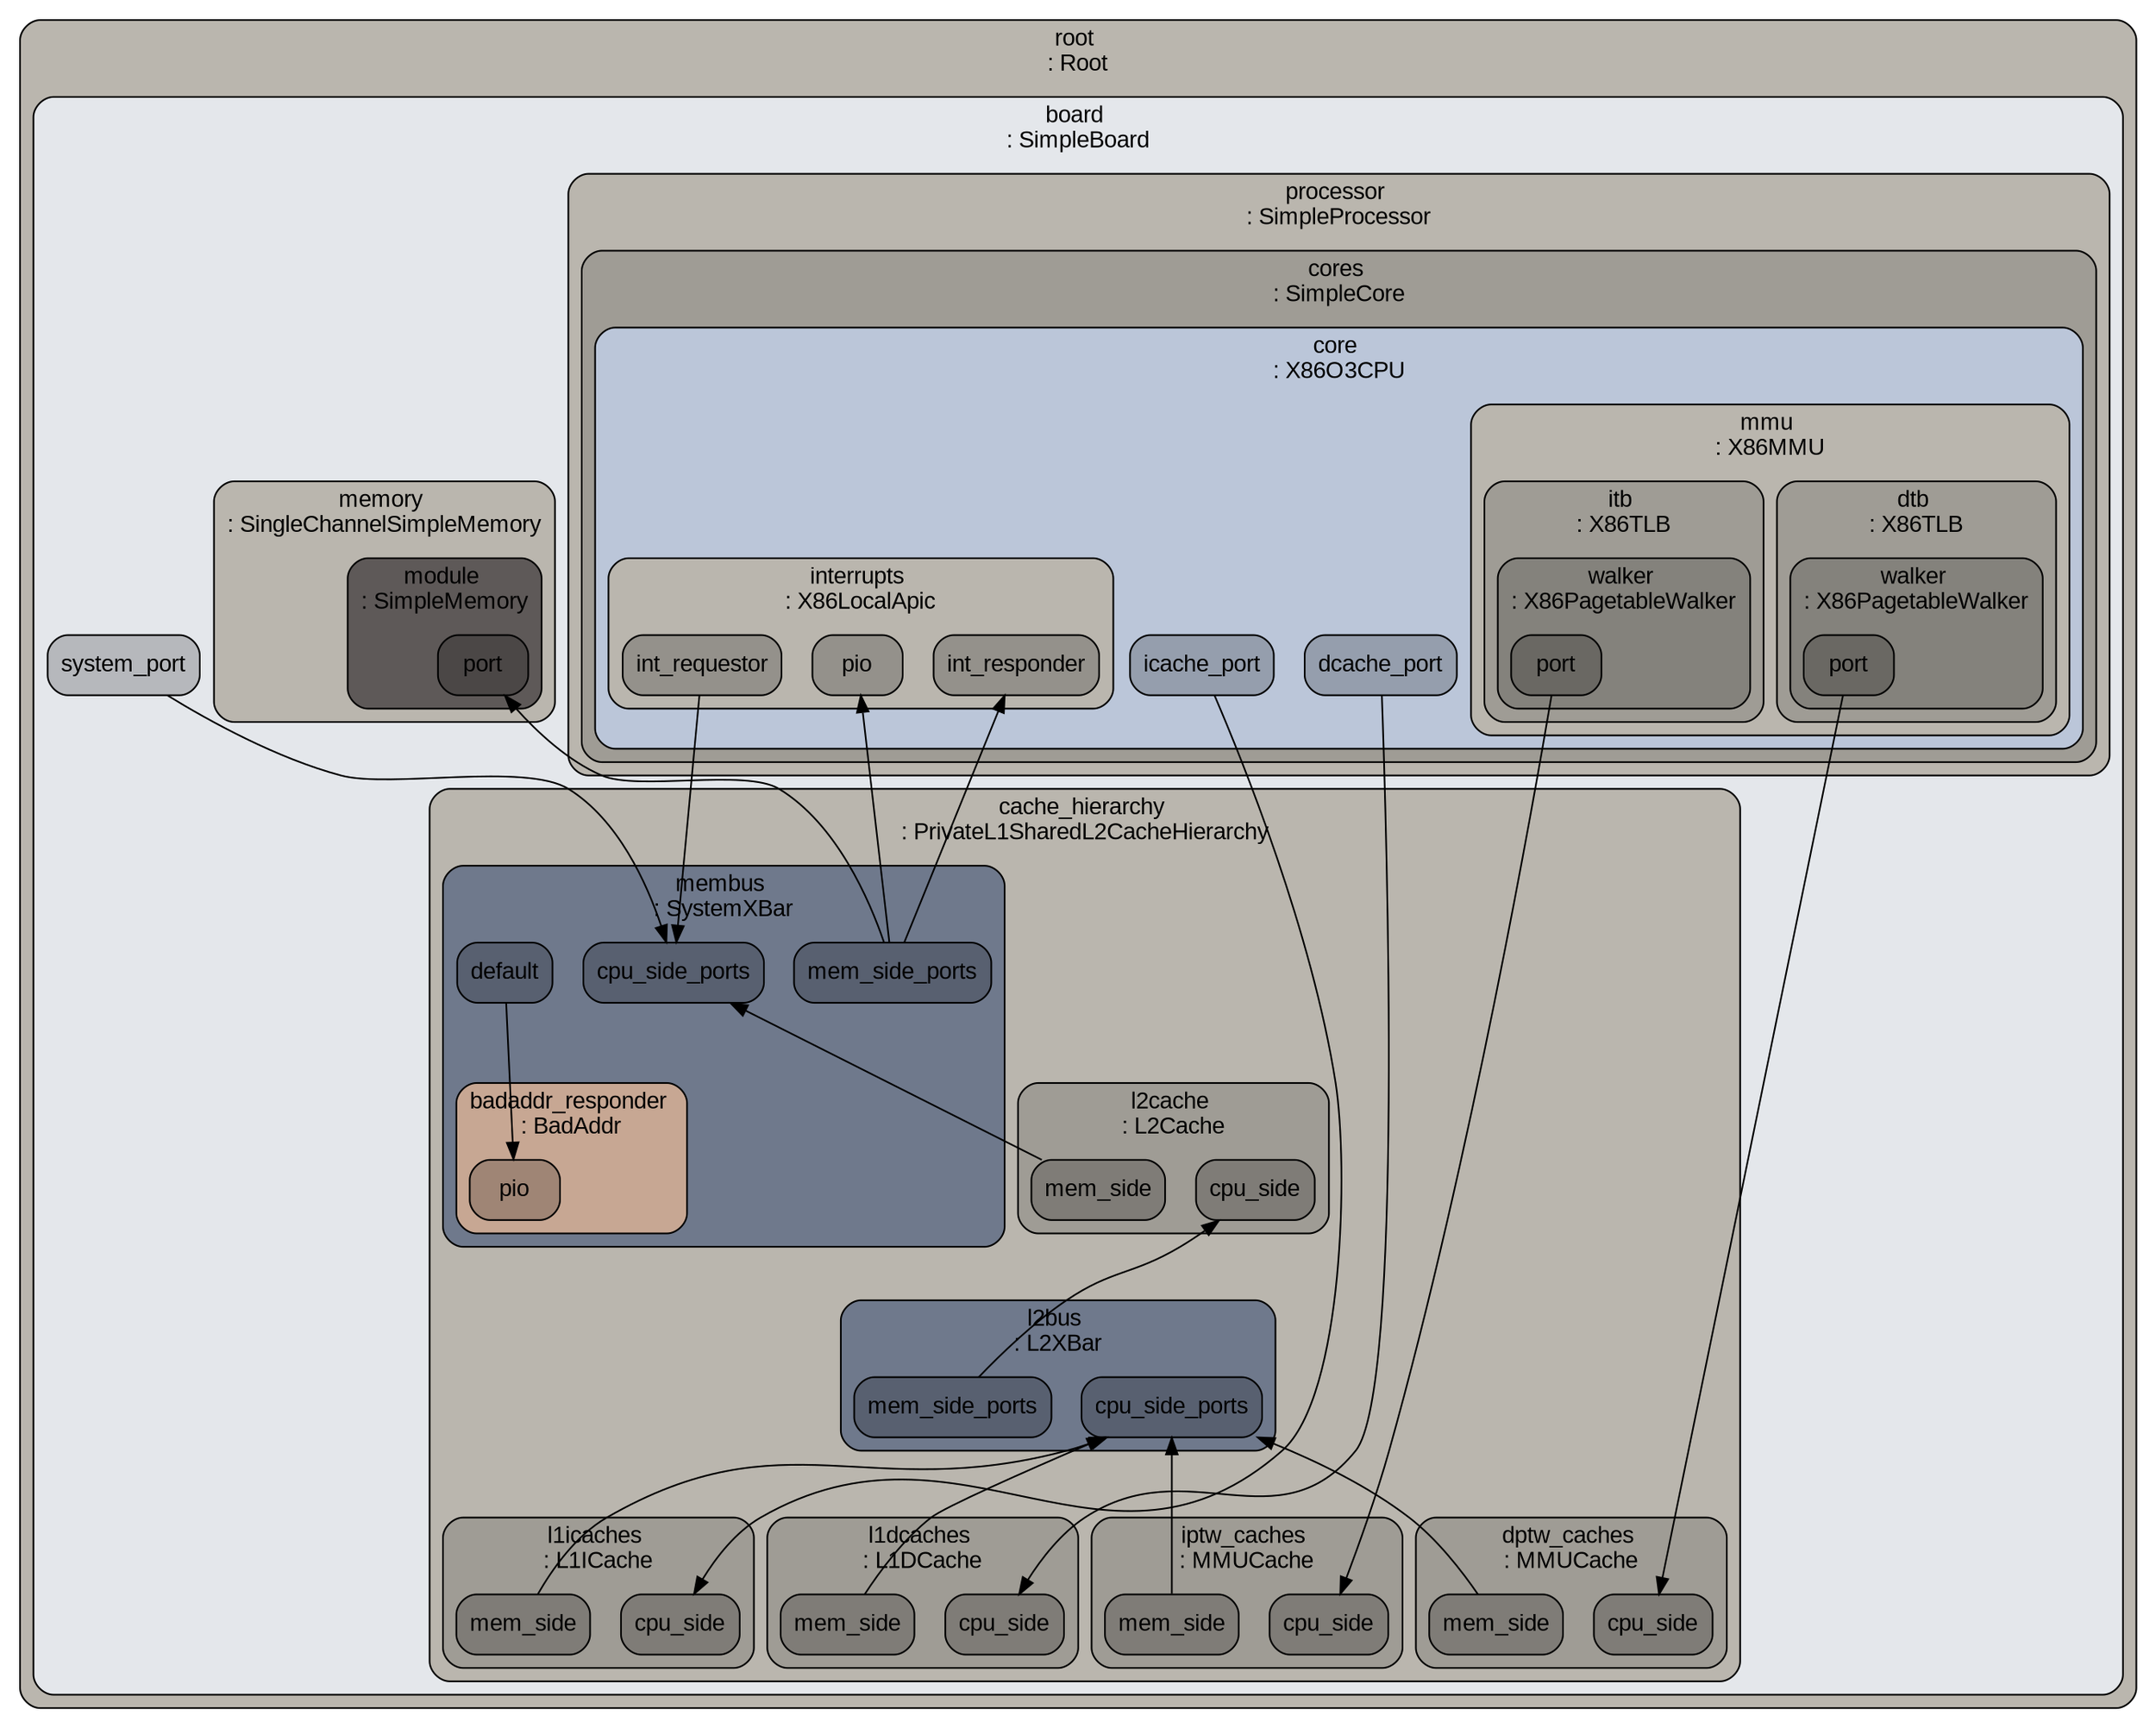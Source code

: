 digraph G {
ranksep=1.3;
subgraph cluster_root {
shape=box;
label="root \n: Root";
tooltip="eventq_index&#61;0&#10;\full_system&#61;false&#10;\sim_quantum&#61;0&#10;\time_sync_enable&#61;false&#10;\time_sync_period&#61;100000000000&#10;\time_sync_spin_threshold&#61;100000000";
style="rounded, filled";
color="#000000";
fillcolor="#bab6ae";
fontname=Arial;
fontsize=14;
fontcolor="#000000";
subgraph cluster_board {
shape=box;
label="board \n: SimpleBoard";
tooltip="auto_unlink_shared_backstore&#61;false&#10;\cache_line_size&#61;64&#10;\eventq_index&#61;0&#10;\exit_on_work_items&#61;true&#10;\external_memory_ranges&#61;&#10;\init_param&#61;0&#10;\m5ops_base&#61;4294901760&#10;\mem_mode&#61;timing&#10;\mem_ranges&#61;0:3221225472&#10;\memories&#61;board.memory.module&#10;\mmap_using_noreserve&#61;false&#10;\multi_thread&#61;false&#10;\num_work_ids&#61;16&#10;\readfile&#61;&#10;\redirect_paths&#61;&#10;\shadow_rom_ranges&#61;&#10;\shared_backstore&#61;&#10;\symbolfile&#61;&#10;\thermal_components&#61;&#10;\thermal_model&#61;Null&#10;\work_begin_ckpt_count&#61;0&#10;\work_begin_cpu_id_exit&#61;-1&#10;\work_begin_exit_count&#61;0&#10;\work_cpus_ckpt_count&#61;0&#10;\work_end_ckpt_count&#61;0&#10;\work_end_exit_count&#61;0&#10;\work_item_id&#61;-1&#10;\workload&#61;board.workload";
style="rounded, filled";
color="#000000";
fillcolor="#e4e7eb";
fontname=Arial;
fontsize=14;
fontcolor="#000000";
board_system_port [shape=box, label="system_port", style="rounded, filled", color="#000000", fillcolor="#b6b8bc", fontname=Arial, fontsize=14, fontcolor="#000000"];
subgraph cluster_board_dvfs_handler {
shape=box;
label="dvfs_handler \n: DVFSHandler";
tooltip="domains&#61;&#10;\enable&#61;false&#10;\eventq_index&#61;0&#10;\sys_clk_domain&#61;board.clk_domain&#10;\transition_latency&#61;100000000";
style="rounded, filled";
color="#000000";
fillcolor="#bab6ae";
fontname=Arial;
fontsize=14;
fontcolor="#000000";
}
subgraph cluster_board_clk_domain {
shape=box;
label="clk_domain \n: SrcClockDomain";
tooltip="clock&#61;313&#10;\domain_id&#61;-1&#10;\eventq_index&#61;0&#10;\init_perf_level&#61;0&#10;\voltage_domain&#61;board.clk_domain.voltage_domain";
style="rounded, filled";
color="#000000";
fillcolor="#bab6ae";
fontname=Arial;
fontsize=14;
fontcolor="#000000";
subgraph cluster_board_clk_domain_voltage_domain {
shape=box;
label="voltage_domain \n: VoltageDomain";
tooltip="eventq_index&#61;0&#10;\voltage&#61;1.0";
style="rounded, filled";
color="#000000";
fillcolor="#9f9c95";
fontname=Arial;
fontsize=14;
fontcolor="#000000";
}
}
subgraph cluster_board_processor {
shape=box;
label="processor \n: SimpleProcessor";
tooltip="eventq_index&#61;0&#10;\thermal_domain&#61;Null";
style="rounded, filled";
color="#000000";
fillcolor="#bab6ae";
fontname=Arial;
fontsize=14;
fontcolor="#000000";
subgraph cluster_board_processor_cores {
shape=box;
label="cores \n: SimpleCore";
tooltip="eventq_index&#61;0&#10;\thermal_domain&#61;Null";
style="rounded, filled";
color="#000000";
fillcolor="#9f9c95";
fontname=Arial;
fontsize=14;
fontcolor="#000000";
subgraph cluster_board_processor_cores_core {
shape=box;
label="core \n: X86O3CPU";
tooltip="LFSTSize&#61;1024&#10;\LQEntries&#61;32&#10;\LSQCheckLoads&#61;true&#10;\LSQDepCheckShift&#61;4&#10;\SQEntries&#61;32&#10;\SSITAssoc&#61;1&#10;\SSITIndexingPolicy&#61;board.processor.cores.core.SSITIndexingPolicy&#10;\SSITReplPolicy&#61;board.processor.cores.core.SSITReplPolicy&#10;\SSITSize&#61;1024&#10;\activity&#61;0&#10;\backComSize&#61;5&#10;\branchPred&#61;board.processor.cores.core.branchPred&#10;\cacheLoadPorts&#61;200&#10;\cacheStorePorts&#61;200&#10;\checker&#61;Null&#10;\clk_domain&#61;board.clk_domain&#10;\commitToDecodeDelay&#61;1&#10;\commitToFetchDelay&#61;1&#10;\commitToIEWDelay&#61;1&#10;\commitToRenameDelay&#61;1&#10;\commitWidth&#61;8&#10;\cpu_id&#61;0&#10;\decodeToFetchDelay&#61;1&#10;\decodeToRenameDelay&#61;1&#10;\decodeWidth&#61;8&#10;\decoder&#61;board.processor.cores.core.decoder&#10;\dispatchWidth&#61;8&#10;\do_checkpoint_insts&#61;true&#10;\do_statistics_insts&#61;true&#10;\eventq_index&#61;0&#10;\fetchBufferSize&#61;64&#10;\fetchQueueSize&#61;32&#10;\fetchToDecodeDelay&#61;1&#10;\fetchTrapLatency&#61;1&#10;\fetchWidth&#61;8&#10;\forwardComSize&#61;5&#10;\fuPool&#61;board.processor.cores.core.fuPool&#10;\function_trace&#61;false&#10;\function_trace_start&#61;0&#10;\iewToCommitDelay&#61;1&#10;\iewToDecodeDelay&#61;1&#10;\iewToFetchDelay&#61;1&#10;\iewToRenameDelay&#61;1&#10;\interrupts&#61;board.processor.cores.core.interrupts&#10;\isa&#61;board.processor.cores.core.isa&#10;\issueToExecuteDelay&#61;1&#10;\issueWidth&#61;8&#10;\max_insts_all_threads&#61;0&#10;\max_insts_any_thread&#61;0&#10;\mmu&#61;board.processor.cores.core.mmu&#10;\needsTSO&#61;true&#10;\numIQEntries&#61;64&#10;\numPhysCCRegs&#61;1280&#10;\numPhysFloatRegs&#61;256&#10;\numPhysIntRegs&#61;256&#10;\numPhysMatRegs&#61;2&#10;\numPhysVecPredRegs&#61;32&#10;\numPhysVecRegs&#61;256&#10;\numROBEntries&#61;192&#10;\numRobs&#61;1&#10;\numThreads&#61;1&#10;\power_gating_on_idle&#61;false&#10;\power_model&#61;&#10;\power_state&#61;board.processor.cores.core.power_state&#10;\progress_interval&#61;0&#10;\pwr_gating_latency&#61;300&#10;\recvRespBufferSize&#61;64&#10;\recvRespMaxCachelines&#61;1&#10;\recvRespThrottling&#61;false&#10;\renameToDecodeDelay&#61;1&#10;\renameToFetchDelay&#61;1&#10;\renameToIEWDelay&#61;2&#10;\renameToROBDelay&#61;1&#10;\renameWidth&#61;8&#10;\simpoint_start_insts&#61;&#10;\smtCommitPolicy&#61;RoundRobin&#10;\smtFetchPolicy&#61;RoundRobin&#10;\smtIQPolicy&#61;Partitioned&#10;\smtIQThreshold&#61;100&#10;\smtLSQPolicy&#61;Partitioned&#10;\smtLSQThreshold&#61;100&#10;\smtNumFetchingThreads&#61;1&#10;\smtROBPolicy&#61;Partitioned&#10;\smtROBThreshold&#61;100&#10;\socket_id&#61;0&#10;\squashWidth&#61;8&#10;\store_set_clear_period&#61;250000&#10;\switched_out&#61;false&#10;\syscallRetryLatency&#61;10000&#10;\system&#61;board&#10;\tracer&#61;board.processor.cores.core.tracer&#10;\trapLatency&#61;13&#10;\wbWidth&#61;8&#10;\workload&#61;board.processor.cores.core.workload";
style="rounded, filled";
color="#000000";
fillcolor="#bbc6d9";
fontname=Arial;
fontsize=14;
fontcolor="#000000";
board_processor_cores_core_icache_port [shape=box, label="icache_port", style="rounded, filled", color="#000000", fillcolor="#959ead", fontname=Arial, fontsize=14, fontcolor="#000000"];
board_processor_cores_core_dcache_port [shape=box, label="dcache_port", style="rounded, filled", color="#000000", fillcolor="#959ead", fontname=Arial, fontsize=14, fontcolor="#000000"];
subgraph cluster_board_processor_cores_core_mmu {
shape=box;
label="mmu \n: X86MMU";
tooltip="dtb&#61;board.processor.cores.core.mmu.dtb&#10;\eventq_index&#61;0&#10;\itb&#61;board.processor.cores.core.mmu.itb";
style="rounded, filled";
color="#000000";
fillcolor="#bab6ae";
fontname=Arial;
fontsize=14;
fontcolor="#000000";
subgraph cluster_board_processor_cores_core_mmu_itb {
shape=box;
label="itb \n: X86TLB";
tooltip="entry_type&#61;instruction&#10;\eventq_index&#61;0&#10;\next_level&#61;Null&#10;\size&#61;64&#10;\system&#61;board&#10;\walker&#61;board.processor.cores.core.mmu.itb.walker";
style="rounded, filled";
color="#000000";
fillcolor="#9f9c95";
fontname=Arial;
fontsize=14;
fontcolor="#000000";
subgraph cluster_board_processor_cores_core_mmu_itb_walker {
shape=box;
label="walker \n: X86PagetableWalker";
tooltip="clk_domain&#61;board.clk_domain&#10;\eventq_index&#61;0&#10;\num_squash_per_cycle&#61;4&#10;\power_model&#61;&#10;\power_state&#61;board.processor.cores.core.mmu.itb.walker.power_state&#10;\system&#61;board";
style="rounded, filled";
color="#000000";
fillcolor="#84827c";
fontname=Arial;
fontsize=14;
fontcolor="#000000";
board_processor_cores_core_mmu_itb_walker_port [shape=box, label=port, style="rounded, filled", color="#000000", fillcolor="#6a6863", fontname=Arial, fontsize=14, fontcolor="#000000"];
subgraph cluster_board_processor_cores_core_mmu_itb_walker_power_state {
shape=box;
label="power_state \n: PowerState";
tooltip="clk_gate_bins&#61;20&#10;\clk_gate_max&#61;1000000000000&#10;\clk_gate_min&#61;1000&#10;\default_state&#61;UNDEFINED&#10;\eventq_index&#61;0&#10;\leaders&#61;&#10;\possible_states&#61;";
style="rounded, filled";
color="#000000";
fillcolor="#6a6863";
fontname=Arial;
fontsize=14;
fontcolor="#000000";
}
}
}
subgraph cluster_board_processor_cores_core_mmu_dtb {
shape=box;
label="dtb \n: X86TLB";
tooltip="entry_type&#61;data&#10;\eventq_index&#61;0&#10;\next_level&#61;Null&#10;\size&#61;64&#10;\system&#61;board&#10;\walker&#61;board.processor.cores.core.mmu.dtb.walker";
style="rounded, filled";
color="#000000";
fillcolor="#9f9c95";
fontname=Arial;
fontsize=14;
fontcolor="#000000";
subgraph cluster_board_processor_cores_core_mmu_dtb_walker {
shape=box;
label="walker \n: X86PagetableWalker";
tooltip="clk_domain&#61;board.clk_domain&#10;\eventq_index&#61;0&#10;\num_squash_per_cycle&#61;4&#10;\power_model&#61;&#10;\power_state&#61;board.processor.cores.core.mmu.dtb.walker.power_state&#10;\system&#61;board";
style="rounded, filled";
color="#000000";
fillcolor="#84827c";
fontname=Arial;
fontsize=14;
fontcolor="#000000";
board_processor_cores_core_mmu_dtb_walker_port [shape=box, label=port, style="rounded, filled", color="#000000", fillcolor="#6a6863", fontname=Arial, fontsize=14, fontcolor="#000000"];
subgraph cluster_board_processor_cores_core_mmu_dtb_walker_power_state {
shape=box;
label="power_state \n: PowerState";
tooltip="clk_gate_bins&#61;20&#10;\clk_gate_max&#61;1000000000000&#10;\clk_gate_min&#61;1000&#10;\default_state&#61;UNDEFINED&#10;\eventq_index&#61;0&#10;\leaders&#61;&#10;\possible_states&#61;";
style="rounded, filled";
color="#000000";
fillcolor="#6a6863";
fontname=Arial;
fontsize=14;
fontcolor="#000000";
}
}
}
}
subgraph cluster_board_processor_cores_core_fuPool {
shape=box;
label="fuPool \n: DefaultX86FUPool";
tooltip="FUList&#61;board.processor.cores.core.fuPool.FUList0 board.processor.cores.core.fuPool.FUList1 board.processor.cores.core.fuPool.FUList2 board.processor.cores.core.fuPool.FUList3 board.processor.cores.core.fuPool.FUList4 board.processor.cores.core.fuPool.FUList5 board.processor.cores.core.fuPool.FUList6 board.processor.cores.core.fuPool.FUList7 board.processor.cores.core.fuPool.FUList8 board.processor.cores.core.fuPool.FUList9&#10;\eventq_index&#61;0";
style="rounded, filled";
color="#000000";
fillcolor="#bab6ae";
fontname=Arial;
fontsize=14;
fontcolor="#000000";
subgraph cluster_board_processor_cores_core_fuPool_FUList0 {
shape=box;
label="FUList0 \n: IntALU";
tooltip="count&#61;6&#10;\eventq_index&#61;0&#10;\opList&#61;board.processor.cores.core.fuPool.FUList0.opList";
style="rounded, filled";
color="#000000";
fillcolor="#9f9c95";
fontname=Arial;
fontsize=14;
fontcolor="#000000";
subgraph cluster_board_processor_cores_core_fuPool_FUList0_opList {
shape=box;
label="opList \n: OpDesc";
tooltip="eventq_index&#61;0&#10;\opClass&#61;IntAlu&#10;\opLat&#61;1&#10;\pipelined&#61;true";
style="rounded, filled";
color="#000000";
fillcolor="#84827c";
fontname=Arial;
fontsize=14;
fontcolor="#000000";
}
}
subgraph cluster_board_processor_cores_core_fuPool_FUList1 {
shape=box;
label="FUList1 \n: X86IntMultDiv";
tooltip="count&#61;2&#10;\eventq_index&#61;0&#10;\opList&#61;board.processor.cores.core.fuPool.FUList1.opList0 board.processor.cores.core.fuPool.FUList1.opList1";
style="rounded, filled";
color="#000000";
fillcolor="#9f9c95";
fontname=Arial;
fontsize=14;
fontcolor="#000000";
subgraph cluster_board_processor_cores_core_fuPool_FUList1_opList0 {
shape=box;
label="opList0 \n: OpDesc";
tooltip="eventq_index&#61;0&#10;\opClass&#61;IntMult&#10;\opLat&#61;3&#10;\pipelined&#61;true";
style="rounded, filled";
color="#000000";
fillcolor="#84827c";
fontname=Arial;
fontsize=14;
fontcolor="#000000";
}
subgraph cluster_board_processor_cores_core_fuPool_FUList1_opList1 {
shape=box;
label="opList1 \n: OpDesc";
tooltip="eventq_index&#61;0&#10;\opClass&#61;IntDiv&#10;\opLat&#61;1&#10;\pipelined&#61;false";
style="rounded, filled";
color="#000000";
fillcolor="#84827c";
fontname=Arial;
fontsize=14;
fontcolor="#000000";
}
}
subgraph cluster_board_processor_cores_core_fuPool_FUList2 {
shape=box;
label="FUList2 \n: FP_ALU";
tooltip="count&#61;4&#10;\eventq_index&#61;0&#10;\opList&#61;board.processor.cores.core.fuPool.FUList2.opList0 board.processor.cores.core.fuPool.FUList2.opList1 board.processor.cores.core.fuPool.FUList2.opList2";
style="rounded, filled";
color="#000000";
fillcolor="#9f9c95";
fontname=Arial;
fontsize=14;
fontcolor="#000000";
subgraph cluster_board_processor_cores_core_fuPool_FUList2_opList0 {
shape=box;
label="opList0 \n: OpDesc";
tooltip="eventq_index&#61;0&#10;\opClass&#61;FloatAdd&#10;\opLat&#61;2&#10;\pipelined&#61;true";
style="rounded, filled";
color="#000000";
fillcolor="#84827c";
fontname=Arial;
fontsize=14;
fontcolor="#000000";
}
subgraph cluster_board_processor_cores_core_fuPool_FUList2_opList1 {
shape=box;
label="opList1 \n: OpDesc";
tooltip="eventq_index&#61;0&#10;\opClass&#61;FloatCmp&#10;\opLat&#61;2&#10;\pipelined&#61;true";
style="rounded, filled";
color="#000000";
fillcolor="#84827c";
fontname=Arial;
fontsize=14;
fontcolor="#000000";
}
subgraph cluster_board_processor_cores_core_fuPool_FUList2_opList2 {
shape=box;
label="opList2 \n: OpDesc";
tooltip="eventq_index&#61;0&#10;\opClass&#61;FloatCvt&#10;\opLat&#61;2&#10;\pipelined&#61;true";
style="rounded, filled";
color="#000000";
fillcolor="#84827c";
fontname=Arial;
fontsize=14;
fontcolor="#000000";
}
}
subgraph cluster_board_processor_cores_core_fuPool_FUList3 {
shape=box;
label="FUList3 \n: FP_MultDiv";
tooltip="count&#61;2&#10;\eventq_index&#61;0&#10;\opList&#61;board.processor.cores.core.fuPool.FUList3.opList0 board.processor.cores.core.fuPool.FUList3.opList1 board.processor.cores.core.fuPool.FUList3.opList2 board.processor.cores.core.fuPool.FUList3.opList3 board.processor.cores.core.fuPool.FUList3.opList4";
style="rounded, filled";
color="#000000";
fillcolor="#9f9c95";
fontname=Arial;
fontsize=14;
fontcolor="#000000";
subgraph cluster_board_processor_cores_core_fuPool_FUList3_opList0 {
shape=box;
label="opList0 \n: OpDesc";
tooltip="eventq_index&#61;0&#10;\opClass&#61;FloatMult&#10;\opLat&#61;4&#10;\pipelined&#61;true";
style="rounded, filled";
color="#000000";
fillcolor="#84827c";
fontname=Arial;
fontsize=14;
fontcolor="#000000";
}
subgraph cluster_board_processor_cores_core_fuPool_FUList3_opList1 {
shape=box;
label="opList1 \n: OpDesc";
tooltip="eventq_index&#61;0&#10;\opClass&#61;FloatMultAcc&#10;\opLat&#61;5&#10;\pipelined&#61;true";
style="rounded, filled";
color="#000000";
fillcolor="#84827c";
fontname=Arial;
fontsize=14;
fontcolor="#000000";
}
subgraph cluster_board_processor_cores_core_fuPool_FUList3_opList2 {
shape=box;
label="opList2 \n: OpDesc";
tooltip="eventq_index&#61;0&#10;\opClass&#61;FloatMisc&#10;\opLat&#61;3&#10;\pipelined&#61;true";
style="rounded, filled";
color="#000000";
fillcolor="#84827c";
fontname=Arial;
fontsize=14;
fontcolor="#000000";
}
subgraph cluster_board_processor_cores_core_fuPool_FUList3_opList3 {
shape=box;
label="opList3 \n: OpDesc";
tooltip="eventq_index&#61;0&#10;\opClass&#61;FloatDiv&#10;\opLat&#61;12&#10;\pipelined&#61;false";
style="rounded, filled";
color="#000000";
fillcolor="#84827c";
fontname=Arial;
fontsize=14;
fontcolor="#000000";
}
subgraph cluster_board_processor_cores_core_fuPool_FUList3_opList4 {
shape=box;
label="opList4 \n: OpDesc";
tooltip="eventq_index&#61;0&#10;\opClass&#61;FloatSqrt&#10;\opLat&#61;24&#10;\pipelined&#61;false";
style="rounded, filled";
color="#000000";
fillcolor="#84827c";
fontname=Arial;
fontsize=14;
fontcolor="#000000";
}
}
subgraph cluster_board_processor_cores_core_fuPool_FUList4 {
shape=box;
label="FUList4 \n: ReadPort";
tooltip="count&#61;0&#10;\eventq_index&#61;0&#10;\opList&#61;board.processor.cores.core.fuPool.FUList4.opList00 board.processor.cores.core.fuPool.FUList4.opList01 board.processor.cores.core.fuPool.FUList4.opList02 board.processor.cores.core.fuPool.FUList4.opList03 board.processor.cores.core.fuPool.FUList4.opList04 board.processor.cores.core.fuPool.FUList4.opList05 board.processor.cores.core.fuPool.FUList4.opList06 board.processor.cores.core.fuPool.FUList4.opList07 board.processor.cores.core.fuPool.FUList4.opList08 board.processor.cores.core.fuPool.FUList4.opList09 board.processor.cores.core.fuPool.FUList4.opList10";
style="rounded, filled";
color="#000000";
fillcolor="#9f9c95";
fontname=Arial;
fontsize=14;
fontcolor="#000000";
subgraph cluster_board_processor_cores_core_fuPool_FUList4_opList00 {
shape=box;
label="opList00 \n: OpDesc";
tooltip="eventq_index&#61;0&#10;\opClass&#61;MemRead&#10;\opLat&#61;1&#10;\pipelined&#61;true";
style="rounded, filled";
color="#000000";
fillcolor="#84827c";
fontname=Arial;
fontsize=14;
fontcolor="#000000";
}
subgraph cluster_board_processor_cores_core_fuPool_FUList4_opList01 {
shape=box;
label="opList01 \n: OpDesc";
tooltip="eventq_index&#61;0&#10;\opClass&#61;FloatMemRead&#10;\opLat&#61;1&#10;\pipelined&#61;true";
style="rounded, filled";
color="#000000";
fillcolor="#84827c";
fontname=Arial;
fontsize=14;
fontcolor="#000000";
}
subgraph cluster_board_processor_cores_core_fuPool_FUList4_opList02 {
shape=box;
label="opList02 \n: OpDesc";
tooltip="eventq_index&#61;0&#10;\opClass&#61;SimdUnitStrideLoad&#10;\opLat&#61;1&#10;\pipelined&#61;true";
style="rounded, filled";
color="#000000";
fillcolor="#84827c";
fontname=Arial;
fontsize=14;
fontcolor="#000000";
}
subgraph cluster_board_processor_cores_core_fuPool_FUList4_opList03 {
shape=box;
label="opList03 \n: OpDesc";
tooltip="eventq_index&#61;0&#10;\opClass&#61;SimdUnitStrideMaskLoad&#10;\opLat&#61;1&#10;\pipelined&#61;true";
style="rounded, filled";
color="#000000";
fillcolor="#84827c";
fontname=Arial;
fontsize=14;
fontcolor="#000000";
}
subgraph cluster_board_processor_cores_core_fuPool_FUList4_opList04 {
shape=box;
label="opList04 \n: OpDesc";
tooltip="eventq_index&#61;0&#10;\opClass&#61;SimdUnitStrideSegmentedLoad&#10;\opLat&#61;1&#10;\pipelined&#61;true";
style="rounded, filled";
color="#000000";
fillcolor="#84827c";
fontname=Arial;
fontsize=14;
fontcolor="#000000";
}
subgraph cluster_board_processor_cores_core_fuPool_FUList4_opList05 {
shape=box;
label="opList05 \n: OpDesc";
tooltip="eventq_index&#61;0&#10;\opClass&#61;SimdStridedLoad&#10;\opLat&#61;1&#10;\pipelined&#61;true";
style="rounded, filled";
color="#000000";
fillcolor="#84827c";
fontname=Arial;
fontsize=14;
fontcolor="#000000";
}
subgraph cluster_board_processor_cores_core_fuPool_FUList4_opList06 {
shape=box;
label="opList06 \n: OpDesc";
tooltip="eventq_index&#61;0&#10;\opClass&#61;SimdIndexedLoad&#10;\opLat&#61;1&#10;\pipelined&#61;true";
style="rounded, filled";
color="#000000";
fillcolor="#84827c";
fontname=Arial;
fontsize=14;
fontcolor="#000000";
}
subgraph cluster_board_processor_cores_core_fuPool_FUList4_opList07 {
shape=box;
label="opList07 \n: OpDesc";
tooltip="eventq_index&#61;0&#10;\opClass&#61;SimdUnitStrideFaultOnlyFirstLoad&#10;\opLat&#61;1&#10;\pipelined&#61;true";
style="rounded, filled";
color="#000000";
fillcolor="#84827c";
fontname=Arial;
fontsize=14;
fontcolor="#000000";
}
subgraph cluster_board_processor_cores_core_fuPool_FUList4_opList08 {
shape=box;
label="opList08 \n: OpDesc";
tooltip="eventq_index&#61;0&#10;\opClass&#61;SimdUnitStrideSegmentedFaultOnlyFirstLoad&#10;\opLat&#61;1&#10;\pipelined&#61;true";
style="rounded, filled";
color="#000000";
fillcolor="#84827c";
fontname=Arial;
fontsize=14;
fontcolor="#000000";
}
subgraph cluster_board_processor_cores_core_fuPool_FUList4_opList09 {
shape=box;
label="opList09 \n: OpDesc";
tooltip="eventq_index&#61;0&#10;\opClass&#61;SimdWholeRegisterLoad&#10;\opLat&#61;1&#10;\pipelined&#61;true";
style="rounded, filled";
color="#000000";
fillcolor="#84827c";
fontname=Arial;
fontsize=14;
fontcolor="#000000";
}
subgraph cluster_board_processor_cores_core_fuPool_FUList4_opList10 {
shape=box;
label="opList10 \n: OpDesc";
tooltip="eventq_index&#61;0&#10;\opClass&#61;SimdStrideSegmentedLoad&#10;\opLat&#61;1&#10;\pipelined&#61;true";
style="rounded, filled";
color="#000000";
fillcolor="#84827c";
fontname=Arial;
fontsize=14;
fontcolor="#000000";
}
}
subgraph cluster_board_processor_cores_core_fuPool_FUList5 {
shape=box;
label="FUList5 \n: SIMD_Unit";
tooltip="count&#61;4&#10;\eventq_index&#61;0&#10;\opList&#61;board.processor.cores.core.fuPool.FUList5.opList00 board.processor.cores.core.fuPool.FUList5.opList01 board.processor.cores.core.fuPool.FUList5.opList02 board.processor.cores.core.fuPool.FUList5.opList03 board.processor.cores.core.fuPool.FUList5.opList04 board.processor.cores.core.fuPool.FUList5.opList05 board.processor.cores.core.fuPool.FUList5.opList06 board.processor.cores.core.fuPool.FUList5.opList07 board.processor.cores.core.fuPool.FUList5.opList08 board.processor.cores.core.fuPool.FUList5.opList09 board.processor.cores.core.fuPool.FUList5.opList10 board.processor.cores.core.fuPool.FUList5.opList11 board.processor.cores.core.fuPool.FUList5.opList12 board.processor.cores.core.fuPool.FUList5.opList13 board.processor.cores.core.fuPool.FUList5.opList14 board.processor.cores.core.fuPool.FUList5.opList15 board.processor.cores.core.fuPool.FUList5.opList16 board.processor.cores.core.fuPool.FUList5.opList17 board.processor.cores.core.fuPool.FUList5.opList18 board.processor.cores.core.fuPool.FUList5.opList19 board.processor.cores.core.fuPool.FUList5.opList20 board.processor.cores.core.fuPool.FUList5.opList21 board.processor.cores.core.fuPool.FUList5.opList22 board.processor.cores.core.fuPool.FUList5.opList23 board.processor.cores.core.fuPool.FUList5.opList24 board.processor.cores.core.fuPool.FUList5.opList25 board.processor.cores.core.fuPool.FUList5.opList26 board.processor.cores.core.fuPool.FUList5.opList27 board.processor.cores.core.fuPool.FUList5.opList28 board.processor.cores.core.fuPool.FUList5.opList29 board.processor.cores.core.fuPool.FUList5.opList30 board.processor.cores.core.fuPool.FUList5.opList31 board.processor.cores.core.fuPool.FUList5.opList32 board.processor.cores.core.fuPool.FUList5.opList33 board.processor.cores.core.fuPool.FUList5.opList34 board.processor.cores.core.fuPool.FUList5.opList35 board.processor.cores.core.fuPool.FUList5.opList36 board.processor.cores.core.fuPool.FUList5.opList37 board.processor.cores.core.fuPool.FUList5.opList38";
style="rounded, filled";
color="#000000";
fillcolor="#9f9c95";
fontname=Arial;
fontsize=14;
fontcolor="#000000";
subgraph cluster_board_processor_cores_core_fuPool_FUList5_opList00 {
shape=box;
label="opList00 \n: OpDesc";
tooltip="eventq_index&#61;0&#10;\opClass&#61;SimdAdd&#10;\opLat&#61;1&#10;\pipelined&#61;true";
style="rounded, filled";
color="#000000";
fillcolor="#84827c";
fontname=Arial;
fontsize=14;
fontcolor="#000000";
}
subgraph cluster_board_processor_cores_core_fuPool_FUList5_opList01 {
shape=box;
label="opList01 \n: OpDesc";
tooltip="eventq_index&#61;0&#10;\opClass&#61;SimdAddAcc&#10;\opLat&#61;1&#10;\pipelined&#61;true";
style="rounded, filled";
color="#000000";
fillcolor="#84827c";
fontname=Arial;
fontsize=14;
fontcolor="#000000";
}
subgraph cluster_board_processor_cores_core_fuPool_FUList5_opList02 {
shape=box;
label="opList02 \n: OpDesc";
tooltip="eventq_index&#61;0&#10;\opClass&#61;SimdAlu&#10;\opLat&#61;1&#10;\pipelined&#61;true";
style="rounded, filled";
color="#000000";
fillcolor="#84827c";
fontname=Arial;
fontsize=14;
fontcolor="#000000";
}
subgraph cluster_board_processor_cores_core_fuPool_FUList5_opList03 {
shape=box;
label="opList03 \n: OpDesc";
tooltip="eventq_index&#61;0&#10;\opClass&#61;SimdCmp&#10;\opLat&#61;1&#10;\pipelined&#61;true";
style="rounded, filled";
color="#000000";
fillcolor="#84827c";
fontname=Arial;
fontsize=14;
fontcolor="#000000";
}
subgraph cluster_board_processor_cores_core_fuPool_FUList5_opList04 {
shape=box;
label="opList04 \n: OpDesc";
tooltip="eventq_index&#61;0&#10;\opClass&#61;SimdCvt&#10;\opLat&#61;1&#10;\pipelined&#61;true";
style="rounded, filled";
color="#000000";
fillcolor="#84827c";
fontname=Arial;
fontsize=14;
fontcolor="#000000";
}
subgraph cluster_board_processor_cores_core_fuPool_FUList5_opList05 {
shape=box;
label="opList05 \n: OpDesc";
tooltip="eventq_index&#61;0&#10;\opClass&#61;SimdMisc&#10;\opLat&#61;1&#10;\pipelined&#61;true";
style="rounded, filled";
color="#000000";
fillcolor="#84827c";
fontname=Arial;
fontsize=14;
fontcolor="#000000";
}
subgraph cluster_board_processor_cores_core_fuPool_FUList5_opList06 {
shape=box;
label="opList06 \n: OpDesc";
tooltip="eventq_index&#61;0&#10;\opClass&#61;SimdMult&#10;\opLat&#61;1&#10;\pipelined&#61;true";
style="rounded, filled";
color="#000000";
fillcolor="#84827c";
fontname=Arial;
fontsize=14;
fontcolor="#000000";
}
subgraph cluster_board_processor_cores_core_fuPool_FUList5_opList07 {
shape=box;
label="opList07 \n: OpDesc";
tooltip="eventq_index&#61;0&#10;\opClass&#61;SimdMultAcc&#10;\opLat&#61;1&#10;\pipelined&#61;true";
style="rounded, filled";
color="#000000";
fillcolor="#84827c";
fontname=Arial;
fontsize=14;
fontcolor="#000000";
}
subgraph cluster_board_processor_cores_core_fuPool_FUList5_opList08 {
shape=box;
label="opList08 \n: OpDesc";
tooltip="eventq_index&#61;0&#10;\opClass&#61;SimdMatMultAcc&#10;\opLat&#61;1&#10;\pipelined&#61;true";
style="rounded, filled";
color="#000000";
fillcolor="#84827c";
fontname=Arial;
fontsize=14;
fontcolor="#000000";
}
subgraph cluster_board_processor_cores_core_fuPool_FUList5_opList09 {
shape=box;
label="opList09 \n: OpDesc";
tooltip="eventq_index&#61;0&#10;\opClass&#61;SimdShift&#10;\opLat&#61;1&#10;\pipelined&#61;true";
style="rounded, filled";
color="#000000";
fillcolor="#84827c";
fontname=Arial;
fontsize=14;
fontcolor="#000000";
}
subgraph cluster_board_processor_cores_core_fuPool_FUList5_opList10 {
shape=box;
label="opList10 \n: OpDesc";
tooltip="eventq_index&#61;0&#10;\opClass&#61;SimdShiftAcc&#10;\opLat&#61;1&#10;\pipelined&#61;true";
style="rounded, filled";
color="#000000";
fillcolor="#84827c";
fontname=Arial;
fontsize=14;
fontcolor="#000000";
}
subgraph cluster_board_processor_cores_core_fuPool_FUList5_opList11 {
shape=box;
label="opList11 \n: OpDesc";
tooltip="eventq_index&#61;0&#10;\opClass&#61;SimdDiv&#10;\opLat&#61;1&#10;\pipelined&#61;true";
style="rounded, filled";
color="#000000";
fillcolor="#84827c";
fontname=Arial;
fontsize=14;
fontcolor="#000000";
}
subgraph cluster_board_processor_cores_core_fuPool_FUList5_opList12 {
shape=box;
label="opList12 \n: OpDesc";
tooltip="eventq_index&#61;0&#10;\opClass&#61;SimdSqrt&#10;\opLat&#61;1&#10;\pipelined&#61;true";
style="rounded, filled";
color="#000000";
fillcolor="#84827c";
fontname=Arial;
fontsize=14;
fontcolor="#000000";
}
subgraph cluster_board_processor_cores_core_fuPool_FUList5_opList13 {
shape=box;
label="opList13 \n: OpDesc";
tooltip="eventq_index&#61;0&#10;\opClass&#61;SimdFloatAdd&#10;\opLat&#61;1&#10;\pipelined&#61;true";
style="rounded, filled";
color="#000000";
fillcolor="#84827c";
fontname=Arial;
fontsize=14;
fontcolor="#000000";
}
subgraph cluster_board_processor_cores_core_fuPool_FUList5_opList14 {
shape=box;
label="opList14 \n: OpDesc";
tooltip="eventq_index&#61;0&#10;\opClass&#61;SimdFloatAlu&#10;\opLat&#61;1&#10;\pipelined&#61;true";
style="rounded, filled";
color="#000000";
fillcolor="#84827c";
fontname=Arial;
fontsize=14;
fontcolor="#000000";
}
subgraph cluster_board_processor_cores_core_fuPool_FUList5_opList15 {
shape=box;
label="opList15 \n: OpDesc";
tooltip="eventq_index&#61;0&#10;\opClass&#61;SimdFloatCmp&#10;\opLat&#61;1&#10;\pipelined&#61;true";
style="rounded, filled";
color="#000000";
fillcolor="#84827c";
fontname=Arial;
fontsize=14;
fontcolor="#000000";
}
subgraph cluster_board_processor_cores_core_fuPool_FUList5_opList16 {
shape=box;
label="opList16 \n: OpDesc";
tooltip="eventq_index&#61;0&#10;\opClass&#61;SimdFloatCvt&#10;\opLat&#61;1&#10;\pipelined&#61;true";
style="rounded, filled";
color="#000000";
fillcolor="#84827c";
fontname=Arial;
fontsize=14;
fontcolor="#000000";
}
subgraph cluster_board_processor_cores_core_fuPool_FUList5_opList17 {
shape=box;
label="opList17 \n: OpDesc";
tooltip="eventq_index&#61;0&#10;\opClass&#61;SimdFloatDiv&#10;\opLat&#61;1&#10;\pipelined&#61;true";
style="rounded, filled";
color="#000000";
fillcolor="#84827c";
fontname=Arial;
fontsize=14;
fontcolor="#000000";
}
subgraph cluster_board_processor_cores_core_fuPool_FUList5_opList18 {
shape=box;
label="opList18 \n: OpDesc";
tooltip="eventq_index&#61;0&#10;\opClass&#61;SimdFloatMisc&#10;\opLat&#61;1&#10;\pipelined&#61;true";
style="rounded, filled";
color="#000000";
fillcolor="#84827c";
fontname=Arial;
fontsize=14;
fontcolor="#000000";
}
subgraph cluster_board_processor_cores_core_fuPool_FUList5_opList19 {
shape=box;
label="opList19 \n: OpDesc";
tooltip="eventq_index&#61;0&#10;\opClass&#61;SimdFloatMult&#10;\opLat&#61;1&#10;\pipelined&#61;true";
style="rounded, filled";
color="#000000";
fillcolor="#84827c";
fontname=Arial;
fontsize=14;
fontcolor="#000000";
}
subgraph cluster_board_processor_cores_core_fuPool_FUList5_opList20 {
shape=box;
label="opList20 \n: OpDesc";
tooltip="eventq_index&#61;0&#10;\opClass&#61;SimdFloatMultAcc&#10;\opLat&#61;1&#10;\pipelined&#61;true";
style="rounded, filled";
color="#000000";
fillcolor="#84827c";
fontname=Arial;
fontsize=14;
fontcolor="#000000";
}
subgraph cluster_board_processor_cores_core_fuPool_FUList5_opList21 {
shape=box;
label="opList21 \n: OpDesc";
tooltip="eventq_index&#61;0&#10;\opClass&#61;SimdFloatMatMultAcc&#10;\opLat&#61;1&#10;\pipelined&#61;true";
style="rounded, filled";
color="#000000";
fillcolor="#84827c";
fontname=Arial;
fontsize=14;
fontcolor="#000000";
}
subgraph cluster_board_processor_cores_core_fuPool_FUList5_opList22 {
shape=box;
label="opList22 \n: OpDesc";
tooltip="eventq_index&#61;0&#10;\opClass&#61;SimdFloatSqrt&#10;\opLat&#61;1&#10;\pipelined&#61;true";
style="rounded, filled";
color="#000000";
fillcolor="#84827c";
fontname=Arial;
fontsize=14;
fontcolor="#000000";
}
subgraph cluster_board_processor_cores_core_fuPool_FUList5_opList23 {
shape=box;
label="opList23 \n: OpDesc";
tooltip="eventq_index&#61;0&#10;\opClass&#61;SimdReduceAdd&#10;\opLat&#61;1&#10;\pipelined&#61;true";
style="rounded, filled";
color="#000000";
fillcolor="#84827c";
fontname=Arial;
fontsize=14;
fontcolor="#000000";
}
subgraph cluster_board_processor_cores_core_fuPool_FUList5_opList24 {
shape=box;
label="opList24 \n: OpDesc";
tooltip="eventq_index&#61;0&#10;\opClass&#61;SimdReduceAlu&#10;\opLat&#61;1&#10;\pipelined&#61;true";
style="rounded, filled";
color="#000000";
fillcolor="#84827c";
fontname=Arial;
fontsize=14;
fontcolor="#000000";
}
subgraph cluster_board_processor_cores_core_fuPool_FUList5_opList25 {
shape=box;
label="opList25 \n: OpDesc";
tooltip="eventq_index&#61;0&#10;\opClass&#61;SimdReduceCmp&#10;\opLat&#61;1&#10;\pipelined&#61;true";
style="rounded, filled";
color="#000000";
fillcolor="#84827c";
fontname=Arial;
fontsize=14;
fontcolor="#000000";
}
subgraph cluster_board_processor_cores_core_fuPool_FUList5_opList26 {
shape=box;
label="opList26 \n: OpDesc";
tooltip="eventq_index&#61;0&#10;\opClass&#61;SimdFloatReduceAdd&#10;\opLat&#61;1&#10;\pipelined&#61;true";
style="rounded, filled";
color="#000000";
fillcolor="#84827c";
fontname=Arial;
fontsize=14;
fontcolor="#000000";
}
subgraph cluster_board_processor_cores_core_fuPool_FUList5_opList27 {
shape=box;
label="opList27 \n: OpDesc";
tooltip="eventq_index&#61;0&#10;\opClass&#61;SimdFloatReduceCmp&#10;\opLat&#61;1&#10;\pipelined&#61;true";
style="rounded, filled";
color="#000000";
fillcolor="#84827c";
fontname=Arial;
fontsize=14;
fontcolor="#000000";
}
subgraph cluster_board_processor_cores_core_fuPool_FUList5_opList28 {
shape=box;
label="opList28 \n: OpDesc";
tooltip="eventq_index&#61;0&#10;\opClass&#61;SimdExt&#10;\opLat&#61;1&#10;\pipelined&#61;true";
style="rounded, filled";
color="#000000";
fillcolor="#84827c";
fontname=Arial;
fontsize=14;
fontcolor="#000000";
}
subgraph cluster_board_processor_cores_core_fuPool_FUList5_opList29 {
shape=box;
label="opList29 \n: OpDesc";
tooltip="eventq_index&#61;0&#10;\opClass&#61;SimdFloatExt&#10;\opLat&#61;1&#10;\pipelined&#61;true";
style="rounded, filled";
color="#000000";
fillcolor="#84827c";
fontname=Arial;
fontsize=14;
fontcolor="#000000";
}
subgraph cluster_board_processor_cores_core_fuPool_FUList5_opList30 {
shape=box;
label="opList30 \n: OpDesc";
tooltip="eventq_index&#61;0&#10;\opClass&#61;SimdConfig&#10;\opLat&#61;1&#10;\pipelined&#61;true";
style="rounded, filled";
color="#000000";
fillcolor="#84827c";
fontname=Arial;
fontsize=14;
fontcolor="#000000";
}
subgraph cluster_board_processor_cores_core_fuPool_FUList5_opList31 {
shape=box;
label="opList31 \n: OpDesc";
tooltip="eventq_index&#61;0&#10;\opClass&#61;SimdAes&#10;\opLat&#61;1&#10;\pipelined&#61;true";
style="rounded, filled";
color="#000000";
fillcolor="#84827c";
fontname=Arial;
fontsize=14;
fontcolor="#000000";
}
subgraph cluster_board_processor_cores_core_fuPool_FUList5_opList32 {
shape=box;
label="opList32 \n: OpDesc";
tooltip="eventq_index&#61;0&#10;\opClass&#61;SimdAesMix&#10;\opLat&#61;1&#10;\pipelined&#61;true";
style="rounded, filled";
color="#000000";
fillcolor="#84827c";
fontname=Arial;
fontsize=14;
fontcolor="#000000";
}
subgraph cluster_board_processor_cores_core_fuPool_FUList5_opList33 {
shape=box;
label="opList33 \n: OpDesc";
tooltip="eventq_index&#61;0&#10;\opClass&#61;SimdSha1Hash&#10;\opLat&#61;1&#10;\pipelined&#61;true";
style="rounded, filled";
color="#000000";
fillcolor="#84827c";
fontname=Arial;
fontsize=14;
fontcolor="#000000";
}
subgraph cluster_board_processor_cores_core_fuPool_FUList5_opList34 {
shape=box;
label="opList34 \n: OpDesc";
tooltip="eventq_index&#61;0&#10;\opClass&#61;SimdSha1Hash2&#10;\opLat&#61;1&#10;\pipelined&#61;true";
style="rounded, filled";
color="#000000";
fillcolor="#84827c";
fontname=Arial;
fontsize=14;
fontcolor="#000000";
}
subgraph cluster_board_processor_cores_core_fuPool_FUList5_opList35 {
shape=box;
label="opList35 \n: OpDesc";
tooltip="eventq_index&#61;0&#10;\opClass&#61;SimdSha256Hash&#10;\opLat&#61;1&#10;\pipelined&#61;true";
style="rounded, filled";
color="#000000";
fillcolor="#84827c";
fontname=Arial;
fontsize=14;
fontcolor="#000000";
}
subgraph cluster_board_processor_cores_core_fuPool_FUList5_opList36 {
shape=box;
label="opList36 \n: OpDesc";
tooltip="eventq_index&#61;0&#10;\opClass&#61;SimdSha256Hash2&#10;\opLat&#61;1&#10;\pipelined&#61;true";
style="rounded, filled";
color="#000000";
fillcolor="#84827c";
fontname=Arial;
fontsize=14;
fontcolor="#000000";
}
subgraph cluster_board_processor_cores_core_fuPool_FUList5_opList37 {
shape=box;
label="opList37 \n: OpDesc";
tooltip="eventq_index&#61;0&#10;\opClass&#61;SimdShaSigma2&#10;\opLat&#61;1&#10;\pipelined&#61;true";
style="rounded, filled";
color="#000000";
fillcolor="#84827c";
fontname=Arial;
fontsize=14;
fontcolor="#000000";
}
subgraph cluster_board_processor_cores_core_fuPool_FUList5_opList38 {
shape=box;
label="opList38 \n: OpDesc";
tooltip="eventq_index&#61;0&#10;\opClass&#61;SimdShaSigma3&#10;\opLat&#61;1&#10;\pipelined&#61;true";
style="rounded, filled";
color="#000000";
fillcolor="#84827c";
fontname=Arial;
fontsize=14;
fontcolor="#000000";
}
}
subgraph cluster_board_processor_cores_core_fuPool_FUList6 {
shape=box;
label="FUList6 \n: PredALU";
tooltip="count&#61;1&#10;\eventq_index&#61;0&#10;\opList&#61;board.processor.cores.core.fuPool.FUList6.opList";
style="rounded, filled";
color="#000000";
fillcolor="#9f9c95";
fontname=Arial;
fontsize=14;
fontcolor="#000000";
subgraph cluster_board_processor_cores_core_fuPool_FUList6_opList {
shape=box;
label="opList \n: OpDesc";
tooltip="eventq_index&#61;0&#10;\opClass&#61;SimdPredAlu&#10;\opLat&#61;1&#10;\pipelined&#61;true";
style="rounded, filled";
color="#000000";
fillcolor="#84827c";
fontname=Arial;
fontsize=14;
fontcolor="#000000";
}
}
subgraph cluster_board_processor_cores_core_fuPool_FUList7 {
shape=box;
label="FUList7 \n: WritePort";
tooltip="count&#61;0&#10;\eventq_index&#61;0&#10;\opList&#61;board.processor.cores.core.fuPool.FUList7.opList0 board.processor.cores.core.fuPool.FUList7.opList1 board.processor.cores.core.fuPool.FUList7.opList2 board.processor.cores.core.fuPool.FUList7.opList3 board.processor.cores.core.fuPool.FUList7.opList4 board.processor.cores.core.fuPool.FUList7.opList5 board.processor.cores.core.fuPool.FUList7.opList6 board.processor.cores.core.fuPool.FUList7.opList7 board.processor.cores.core.fuPool.FUList7.opList8";
style="rounded, filled";
color="#000000";
fillcolor="#9f9c95";
fontname=Arial;
fontsize=14;
fontcolor="#000000";
subgraph cluster_board_processor_cores_core_fuPool_FUList7_opList0 {
shape=box;
label="opList0 \n: OpDesc";
tooltip="eventq_index&#61;0&#10;\opClass&#61;MemWrite&#10;\opLat&#61;1&#10;\pipelined&#61;true";
style="rounded, filled";
color="#000000";
fillcolor="#84827c";
fontname=Arial;
fontsize=14;
fontcolor="#000000";
}
subgraph cluster_board_processor_cores_core_fuPool_FUList7_opList1 {
shape=box;
label="opList1 \n: OpDesc";
tooltip="eventq_index&#61;0&#10;\opClass&#61;FloatMemWrite&#10;\opLat&#61;1&#10;\pipelined&#61;true";
style="rounded, filled";
color="#000000";
fillcolor="#84827c";
fontname=Arial;
fontsize=14;
fontcolor="#000000";
}
subgraph cluster_board_processor_cores_core_fuPool_FUList7_opList2 {
shape=box;
label="opList2 \n: OpDesc";
tooltip="eventq_index&#61;0&#10;\opClass&#61;SimdUnitStrideStore&#10;\opLat&#61;1&#10;\pipelined&#61;true";
style="rounded, filled";
color="#000000";
fillcolor="#84827c";
fontname=Arial;
fontsize=14;
fontcolor="#000000";
}
subgraph cluster_board_processor_cores_core_fuPool_FUList7_opList3 {
shape=box;
label="opList3 \n: OpDesc";
tooltip="eventq_index&#61;0&#10;\opClass&#61;SimdUnitStrideMaskStore&#10;\opLat&#61;1&#10;\pipelined&#61;true";
style="rounded, filled";
color="#000000";
fillcolor="#84827c";
fontname=Arial;
fontsize=14;
fontcolor="#000000";
}
subgraph cluster_board_processor_cores_core_fuPool_FUList7_opList4 {
shape=box;
label="opList4 \n: OpDesc";
tooltip="eventq_index&#61;0&#10;\opClass&#61;SimdUnitStrideSegmentedStore&#10;\opLat&#61;1&#10;\pipelined&#61;true";
style="rounded, filled";
color="#000000";
fillcolor="#84827c";
fontname=Arial;
fontsize=14;
fontcolor="#000000";
}
subgraph cluster_board_processor_cores_core_fuPool_FUList7_opList5 {
shape=box;
label="opList5 \n: OpDesc";
tooltip="eventq_index&#61;0&#10;\opClass&#61;SimdStridedStore&#10;\opLat&#61;1&#10;\pipelined&#61;true";
style="rounded, filled";
color="#000000";
fillcolor="#84827c";
fontname=Arial;
fontsize=14;
fontcolor="#000000";
}
subgraph cluster_board_processor_cores_core_fuPool_FUList7_opList6 {
shape=box;
label="opList6 \n: OpDesc";
tooltip="eventq_index&#61;0&#10;\opClass&#61;SimdIndexedStore&#10;\opLat&#61;1&#10;\pipelined&#61;true";
style="rounded, filled";
color="#000000";
fillcolor="#84827c";
fontname=Arial;
fontsize=14;
fontcolor="#000000";
}
subgraph cluster_board_processor_cores_core_fuPool_FUList7_opList7 {
shape=box;
label="opList7 \n: OpDesc";
tooltip="eventq_index&#61;0&#10;\opClass&#61;SimdWholeRegisterStore&#10;\opLat&#61;1&#10;\pipelined&#61;true";
style="rounded, filled";
color="#000000";
fillcolor="#84827c";
fontname=Arial;
fontsize=14;
fontcolor="#000000";
}
subgraph cluster_board_processor_cores_core_fuPool_FUList7_opList8 {
shape=box;
label="opList8 \n: OpDesc";
tooltip="eventq_index&#61;0&#10;\opClass&#61;SimdStrideSegmentedStore&#10;\opLat&#61;1&#10;\pipelined&#61;true";
style="rounded, filled";
color="#000000";
fillcolor="#84827c";
fontname=Arial;
fontsize=14;
fontcolor="#000000";
}
}
subgraph cluster_board_processor_cores_core_fuPool_FUList8 {
shape=box;
label="FUList8 \n: RdWrPort";
tooltip="count&#61;4&#10;\eventq_index&#61;0&#10;\opList&#61;board.processor.cores.core.fuPool.FUList8.opList00 board.processor.cores.core.fuPool.FUList8.opList01 board.processor.cores.core.fuPool.FUList8.opList02 board.processor.cores.core.fuPool.FUList8.opList03 board.processor.cores.core.fuPool.FUList8.opList04 board.processor.cores.core.fuPool.FUList8.opList05 board.processor.cores.core.fuPool.FUList8.opList06 board.processor.cores.core.fuPool.FUList8.opList07 board.processor.cores.core.fuPool.FUList8.opList08 board.processor.cores.core.fuPool.FUList8.opList09 board.processor.cores.core.fuPool.FUList8.opList10 board.processor.cores.core.fuPool.FUList8.opList11 board.processor.cores.core.fuPool.FUList8.opList12 board.processor.cores.core.fuPool.FUList8.opList13 board.processor.cores.core.fuPool.FUList8.opList14 board.processor.cores.core.fuPool.FUList8.opList15 board.processor.cores.core.fuPool.FUList8.opList16 board.processor.cores.core.fuPool.FUList8.opList17 board.processor.cores.core.fuPool.FUList8.opList18 board.processor.cores.core.fuPool.FUList8.opList19";
style="rounded, filled";
color="#000000";
fillcolor="#9f9c95";
fontname=Arial;
fontsize=14;
fontcolor="#000000";
subgraph cluster_board_processor_cores_core_fuPool_FUList8_opList00 {
shape=box;
label="opList00 \n: OpDesc";
tooltip="eventq_index&#61;0&#10;\opClass&#61;MemRead&#10;\opLat&#61;1&#10;\pipelined&#61;true";
style="rounded, filled";
color="#000000";
fillcolor="#84827c";
fontname=Arial;
fontsize=14;
fontcolor="#000000";
}
subgraph cluster_board_processor_cores_core_fuPool_FUList8_opList01 {
shape=box;
label="opList01 \n: OpDesc";
tooltip="eventq_index&#61;0&#10;\opClass&#61;MemWrite&#10;\opLat&#61;1&#10;\pipelined&#61;true";
style="rounded, filled";
color="#000000";
fillcolor="#84827c";
fontname=Arial;
fontsize=14;
fontcolor="#000000";
}
subgraph cluster_board_processor_cores_core_fuPool_FUList8_opList02 {
shape=box;
label="opList02 \n: OpDesc";
tooltip="eventq_index&#61;0&#10;\opClass&#61;FloatMemRead&#10;\opLat&#61;1&#10;\pipelined&#61;true";
style="rounded, filled";
color="#000000";
fillcolor="#84827c";
fontname=Arial;
fontsize=14;
fontcolor="#000000";
}
subgraph cluster_board_processor_cores_core_fuPool_FUList8_opList03 {
shape=box;
label="opList03 \n: OpDesc";
tooltip="eventq_index&#61;0&#10;\opClass&#61;FloatMemWrite&#10;\opLat&#61;1&#10;\pipelined&#61;true";
style="rounded, filled";
color="#000000";
fillcolor="#84827c";
fontname=Arial;
fontsize=14;
fontcolor="#000000";
}
subgraph cluster_board_processor_cores_core_fuPool_FUList8_opList04 {
shape=box;
label="opList04 \n: OpDesc";
tooltip="eventq_index&#61;0&#10;\opClass&#61;SimdUnitStrideLoad&#10;\opLat&#61;1&#10;\pipelined&#61;true";
style="rounded, filled";
color="#000000";
fillcolor="#84827c";
fontname=Arial;
fontsize=14;
fontcolor="#000000";
}
subgraph cluster_board_processor_cores_core_fuPool_FUList8_opList05 {
shape=box;
label="opList05 \n: OpDesc";
tooltip="eventq_index&#61;0&#10;\opClass&#61;SimdUnitStrideStore&#10;\opLat&#61;1&#10;\pipelined&#61;true";
style="rounded, filled";
color="#000000";
fillcolor="#84827c";
fontname=Arial;
fontsize=14;
fontcolor="#000000";
}
subgraph cluster_board_processor_cores_core_fuPool_FUList8_opList06 {
shape=box;
label="opList06 \n: OpDesc";
tooltip="eventq_index&#61;0&#10;\opClass&#61;SimdUnitStrideMaskLoad&#10;\opLat&#61;1&#10;\pipelined&#61;true";
style="rounded, filled";
color="#000000";
fillcolor="#84827c";
fontname=Arial;
fontsize=14;
fontcolor="#000000";
}
subgraph cluster_board_processor_cores_core_fuPool_FUList8_opList07 {
shape=box;
label="opList07 \n: OpDesc";
tooltip="eventq_index&#61;0&#10;\opClass&#61;SimdUnitStrideMaskStore&#10;\opLat&#61;1&#10;\pipelined&#61;true";
style="rounded, filled";
color="#000000";
fillcolor="#84827c";
fontname=Arial;
fontsize=14;
fontcolor="#000000";
}
subgraph cluster_board_processor_cores_core_fuPool_FUList8_opList08 {
shape=box;
label="opList08 \n: OpDesc";
tooltip="eventq_index&#61;0&#10;\opClass&#61;SimdUnitStrideSegmentedLoad&#10;\opLat&#61;1&#10;\pipelined&#61;true";
style="rounded, filled";
color="#000000";
fillcolor="#84827c";
fontname=Arial;
fontsize=14;
fontcolor="#000000";
}
subgraph cluster_board_processor_cores_core_fuPool_FUList8_opList09 {
shape=box;
label="opList09 \n: OpDesc";
tooltip="eventq_index&#61;0&#10;\opClass&#61;SimdUnitStrideSegmentedStore&#10;\opLat&#61;1&#10;\pipelined&#61;true";
style="rounded, filled";
color="#000000";
fillcolor="#84827c";
fontname=Arial;
fontsize=14;
fontcolor="#000000";
}
subgraph cluster_board_processor_cores_core_fuPool_FUList8_opList10 {
shape=box;
label="opList10 \n: OpDesc";
tooltip="eventq_index&#61;0&#10;\opClass&#61;SimdStridedLoad&#10;\opLat&#61;1&#10;\pipelined&#61;true";
style="rounded, filled";
color="#000000";
fillcolor="#84827c";
fontname=Arial;
fontsize=14;
fontcolor="#000000";
}
subgraph cluster_board_processor_cores_core_fuPool_FUList8_opList11 {
shape=box;
label="opList11 \n: OpDesc";
tooltip="eventq_index&#61;0&#10;\opClass&#61;SimdStridedStore&#10;\opLat&#61;1&#10;\pipelined&#61;true";
style="rounded, filled";
color="#000000";
fillcolor="#84827c";
fontname=Arial;
fontsize=14;
fontcolor="#000000";
}
subgraph cluster_board_processor_cores_core_fuPool_FUList8_opList12 {
shape=box;
label="opList12 \n: OpDesc";
tooltip="eventq_index&#61;0&#10;\opClass&#61;SimdIndexedLoad&#10;\opLat&#61;1&#10;\pipelined&#61;true";
style="rounded, filled";
color="#000000";
fillcolor="#84827c";
fontname=Arial;
fontsize=14;
fontcolor="#000000";
}
subgraph cluster_board_processor_cores_core_fuPool_FUList8_opList13 {
shape=box;
label="opList13 \n: OpDesc";
tooltip="eventq_index&#61;0&#10;\opClass&#61;SimdIndexedStore&#10;\opLat&#61;1&#10;\pipelined&#61;true";
style="rounded, filled";
color="#000000";
fillcolor="#84827c";
fontname=Arial;
fontsize=14;
fontcolor="#000000";
}
subgraph cluster_board_processor_cores_core_fuPool_FUList8_opList14 {
shape=box;
label="opList14 \n: OpDesc";
tooltip="eventq_index&#61;0&#10;\opClass&#61;SimdUnitStrideFaultOnlyFirstLoad&#10;\opLat&#61;1&#10;\pipelined&#61;true";
style="rounded, filled";
color="#000000";
fillcolor="#84827c";
fontname=Arial;
fontsize=14;
fontcolor="#000000";
}
subgraph cluster_board_processor_cores_core_fuPool_FUList8_opList15 {
shape=box;
label="opList15 \n: OpDesc";
tooltip="eventq_index&#61;0&#10;\opClass&#61;SimdUnitStrideSegmentedFaultOnlyFirstLoad&#10;\opLat&#61;1&#10;\pipelined&#61;true";
style="rounded, filled";
color="#000000";
fillcolor="#84827c";
fontname=Arial;
fontsize=14;
fontcolor="#000000";
}
subgraph cluster_board_processor_cores_core_fuPool_FUList8_opList16 {
shape=box;
label="opList16 \n: OpDesc";
tooltip="eventq_index&#61;0&#10;\opClass&#61;SimdWholeRegisterLoad&#10;\opLat&#61;1&#10;\pipelined&#61;true";
style="rounded, filled";
color="#000000";
fillcolor="#84827c";
fontname=Arial;
fontsize=14;
fontcolor="#000000";
}
subgraph cluster_board_processor_cores_core_fuPool_FUList8_opList17 {
shape=box;
label="opList17 \n: OpDesc";
tooltip="eventq_index&#61;0&#10;\opClass&#61;SimdWholeRegisterStore&#10;\opLat&#61;1&#10;\pipelined&#61;true";
style="rounded, filled";
color="#000000";
fillcolor="#84827c";
fontname=Arial;
fontsize=14;
fontcolor="#000000";
}
subgraph cluster_board_processor_cores_core_fuPool_FUList8_opList18 {
shape=box;
label="opList18 \n: OpDesc";
tooltip="eventq_index&#61;0&#10;\opClass&#61;SimdStrideSegmentedLoad&#10;\opLat&#61;1&#10;\pipelined&#61;true";
style="rounded, filled";
color="#000000";
fillcolor="#84827c";
fontname=Arial;
fontsize=14;
fontcolor="#000000";
}
subgraph cluster_board_processor_cores_core_fuPool_FUList8_opList19 {
shape=box;
label="opList19 \n: OpDesc";
tooltip="eventq_index&#61;0&#10;\opClass&#61;SimdStrideSegmentedStore&#10;\opLat&#61;1&#10;\pipelined&#61;true";
style="rounded, filled";
color="#000000";
fillcolor="#84827c";
fontname=Arial;
fontsize=14;
fontcolor="#000000";
}
}
subgraph cluster_board_processor_cores_core_fuPool_FUList9 {
shape=box;
label="FUList9 \n: IprPort";
tooltip="count&#61;1&#10;\eventq_index&#61;0&#10;\opList&#61;board.processor.cores.core.fuPool.FUList9.opList";
style="rounded, filled";
color="#000000";
fillcolor="#9f9c95";
fontname=Arial;
fontsize=14;
fontcolor="#000000";
subgraph cluster_board_processor_cores_core_fuPool_FUList9_opList {
shape=box;
label="opList \n: OpDesc";
tooltip="eventq_index&#61;0&#10;\opClass&#61;IprAccess&#10;\opLat&#61;3&#10;\pipelined&#61;false";
style="rounded, filled";
color="#000000";
fillcolor="#84827c";
fontname=Arial;
fontsize=14;
fontcolor="#000000";
}
}
}
subgraph cluster_board_processor_cores_core_SSITReplPolicy {
shape=box;
label="SSITReplPolicy \n: LRURP";
tooltip="eventq_index&#61;0";
style="rounded, filled";
color="#000000";
fillcolor="#bab6ae";
fontname=Arial;
fontsize=14;
fontcolor="#000000";
}
subgraph cluster_board_processor_cores_core_SSITIndexingPolicy {
shape=box;
label="SSITIndexingPolicy \n: SetAssociative";
tooltip="assoc&#61;1&#10;\entry_size&#61;4&#10;\eventq_index&#61;0&#10;\size&#61;4096";
style="rounded, filled";
color="#000000";
fillcolor="#bab6ae";
fontname=Arial;
fontsize=14;
fontcolor="#000000";
}
subgraph cluster_board_processor_cores_core_branchPred {
shape=box;
label="branchPred \n: TournamentBP";
tooltip="btb&#61;board.processor.cores.core.branchPred.btb&#10;\choiceCtrBits&#61;2&#10;\choicePredictorSize&#61;8192&#10;\eventq_index&#61;0&#10;\globalCtrBits&#61;2&#10;\globalPredictorSize&#61;8192&#10;\indirectBranchPred&#61;board.processor.cores.core.branchPred.indirectBranchPred&#10;\instShiftAmt&#61;0&#10;\localCtrBits&#61;2&#10;\localHistoryTableSize&#61;2048&#10;\localPredictorSize&#61;2048&#10;\numThreads&#61;1&#10;\ras&#61;board.processor.cores.core.branchPred.ras&#10;\requiresBTBHit&#61;false&#10;\speculativeHistUpdate&#61;true&#10;\takenOnlyHistory&#61;false";
style="rounded, filled";
color="#000000";
fillcolor="#bab6ae";
fontname=Arial;
fontsize=14;
fontcolor="#000000";
subgraph cluster_board_processor_cores_core_branchPred_btb {
shape=box;
label="btb \n: SimpleBTB";
tooltip="associativity&#61;1&#10;\btbIndexingPolicy&#61;board.processor.cores.core.branchPred.btb.btbIndexingPolicy&#10;\btbReplPolicy&#61;board.processor.cores.core.branchPred.btb.btbReplPolicy&#10;\clk_domain&#61;board.clk_domain&#10;\eventq_index&#61;0&#10;\instShiftAmt&#61;0&#10;\numEntries&#61;4096&#10;\numThreads&#61;1&#10;\power_model&#61;&#10;\power_state&#61;board.processor.cores.core.branchPred.btb.power_state&#10;\tagBits&#61;16";
style="rounded, filled";
color="#000000";
fillcolor="#9f9c95";
fontname=Arial;
fontsize=14;
fontcolor="#000000";
subgraph cluster_board_processor_cores_core_branchPred_btb_btbReplPolicy {
shape=box;
label="btbReplPolicy \n: LRURP";
tooltip="eventq_index&#61;0";
style="rounded, filled";
color="#000000";
fillcolor="#84827c";
fontname=Arial;
fontsize=14;
fontcolor="#000000";
}
subgraph cluster_board_processor_cores_core_branchPred_btb_btbIndexingPolicy {
shape=box;
label="btbIndexingPolicy \n: BTBSetAssociative";
tooltip="assoc&#61;1&#10;\eventq_index&#61;0&#10;\numThreads&#61;1&#10;\num_entries&#61;4096&#10;\set_shift&#61;0&#10;\tag_bits&#61;64";
style="rounded, filled";
color="#000000";
fillcolor="#84827c";
fontname=Arial;
fontsize=14;
fontcolor="#000000";
}
subgraph cluster_board_processor_cores_core_branchPred_btb_power_state {
shape=box;
label="power_state \n: PowerState";
tooltip="clk_gate_bins&#61;20&#10;\clk_gate_max&#61;1000000000000&#10;\clk_gate_min&#61;1000&#10;\default_state&#61;UNDEFINED&#10;\eventq_index&#61;0&#10;\leaders&#61;&#10;\possible_states&#61;";
style="rounded, filled";
color="#000000";
fillcolor="#84827c";
fontname=Arial;
fontsize=14;
fontcolor="#000000";
}
}
subgraph cluster_board_processor_cores_core_branchPred_ras {
shape=box;
label="ras \n: ReturnAddrStack";
tooltip="eventq_index&#61;0&#10;\numEntries&#61;16&#10;\numThreads&#61;1";
style="rounded, filled";
color="#000000";
fillcolor="#9f9c95";
fontname=Arial;
fontsize=14;
fontcolor="#000000";
}
subgraph cluster_board_processor_cores_core_branchPred_indirectBranchPred {
shape=box;
label="indirectBranchPred \n: SimpleIndirectPredictor";
tooltip="eventq_index&#61;0&#10;\indirectGHRBits&#61;13&#10;\indirectHashGHR&#61;true&#10;\indirectHashTargets&#61;true&#10;\indirectPathLength&#61;3&#10;\indirectSets&#61;256&#10;\indirectTagSize&#61;16&#10;\indirectWays&#61;2&#10;\instShiftAmt&#61;0&#10;\numThreads&#61;1&#10;\speculativePathLength&#61;256";
style="rounded, filled";
color="#000000";
fillcolor="#9f9c95";
fontname=Arial;
fontsize=14;
fontcolor="#000000";
}
}
subgraph cluster_board_processor_cores_core_tracer {
shape=box;
label="tracer \n: ExeTracer";
tooltip="disassembler&#61;board.processor.cores.core.tracer.disassembler&#10;\eventq_index&#61;0";
style="rounded, filled";
color="#000000";
fillcolor="#bab6ae";
fontname=Arial;
fontsize=14;
fontcolor="#000000";
subgraph cluster_board_processor_cores_core_tracer_disassembler {
shape=box;
label="disassembler \n: InstDisassembler";
tooltip="eventq_index&#61;0";
style="rounded, filled";
color="#000000";
fillcolor="#9f9c95";
fontname=Arial;
fontsize=14;
fontcolor="#000000";
}
}
subgraph cluster_board_processor_cores_core_power_state {
shape=box;
label="power_state \n: PowerState";
tooltip="clk_gate_bins&#61;20&#10;\clk_gate_max&#61;1000000000000&#10;\clk_gate_min&#61;1000&#10;\default_state&#61;UNDEFINED&#10;\eventq_index&#61;0&#10;\leaders&#61;&#10;\possible_states&#61;ON CLK_GATED OFF";
style="rounded, filled";
color="#000000";
fillcolor="#bab6ae";
fontname=Arial;
fontsize=14;
fontcolor="#000000";
}
subgraph cluster_board_processor_cores_core_isa {
shape=box;
label="isa \n: X86ISA";
tooltip="APMInfo&#61;2147483672 1752462657 1769238117 1145913699&#10;\CacheParams&#61;0 0 0 0&#10;\ExtendedFeatures&#61;0 25165824 0 0&#10;\ExtendedState&#61;0 0 0 0 0 0 0 0&#10;\FamilyModelStepping&#61;134993 2053 4024171519 521&#10;\FamilyModelSteppingBrandFeatures&#61;134993 1029 3956538367 131073&#10;\L1CacheAndTLB&#61;4278779656 4280352544 1073873216 1073873216&#10;\L2L3CacheAndL2TLB&#61;0 1107313152 0 67141952&#10;\LongModeAddressSize&#61;12336 0 0 0&#10;\eventq_index&#61;0&#10;\name_string&#61;Fake gem5 x86_64 CPU&#10;\vendor_string&#61;HygonGenuine";
style="rounded, filled";
color="#000000";
fillcolor="#bab6ae";
fontname=Arial;
fontsize=14;
fontcolor="#000000";
}
subgraph cluster_board_processor_cores_core_decoder {
shape=box;
label="decoder \n: X86Decoder";
tooltip="eventq_index&#61;0&#10;\isa&#61;board.processor.cores.core.isa";
style="rounded, filled";
color="#000000";
fillcolor="#bab6ae";
fontname=Arial;
fontsize=14;
fontcolor="#000000";
}
subgraph cluster_board_processor_cores_core_workload {
shape=box;
label="workload \n: Process";
tooltip="cmd&#61;./bin/compute 1048576&#10;\cwd&#61;/home/josephro/AHPC/A4/gem5-cache&#10;\drivers&#61;&#10;\egid&#61;100&#10;\env&#61;&#10;\errout&#61;cerr&#10;\euid&#61;100&#10;\eventq_index&#61;0&#10;\executable&#61;./bin/compute&#10;\gid&#61;100&#10;\input&#61;cin&#10;\kvmInSE&#61;false&#10;\maxStackSize&#61;67108864&#10;\output&#61;cout&#10;\pgid&#61;100&#10;\pid&#61;100&#10;\ppid&#61;0&#10;\release&#61;5.1.0&#10;\simpoint&#61;0&#10;\system&#61;board&#10;\uid&#61;100&#10;\useArchPT&#61;false&#10;\zeroPages&#61;true";
style="rounded, filled";
color="#000000";
fillcolor="#bab6ae";
fontname=Arial;
fontsize=14;
fontcolor="#000000";
}
subgraph cluster_board_processor_cores_core_interrupts {
shape=box;
label="interrupts \n: X86LocalApic";
tooltip="clk_domain&#61;board.processor.cores.core.interrupts.clk_domain&#10;\eventq_index&#61;0&#10;\int_latency&#61;1000&#10;\pio_latency&#61;100000&#10;\system&#61;board";
style="rounded, filled";
color="#000000";
fillcolor="#bab6ae";
fontname=Arial;
fontsize=14;
fontcolor="#000000";
board_processor_cores_core_interrupts_int_requestor [shape=box, label="int_requestor", style="rounded, filled", color="#000000", fillcolor="#94918b", fontname=Arial, fontsize=14, fontcolor="#000000"];
board_processor_cores_core_interrupts_int_responder [shape=box, label="int_responder", style="rounded, filled", color="#000000", fillcolor="#94918b", fontname=Arial, fontsize=14, fontcolor="#000000"];
board_processor_cores_core_interrupts_pio [shape=box, label=pio, style="rounded, filled", color="#000000", fillcolor="#94918b", fontname=Arial, fontsize=14, fontcolor="#000000"];
subgraph cluster_board_processor_cores_core_interrupts_clk_domain {
shape=box;
label="clk_domain \n: DerivedClockDomain";
tooltip="clk_divider&#61;16&#10;\clk_domain&#61;board.clk_domain&#10;\eventq_index&#61;0";
style="rounded, filled";
color="#000000";
fillcolor="#9f9c95";
fontname=Arial;
fontsize=14;
fontcolor="#000000";
}
}
}
}
}
subgraph cluster_board_memory {
shape=box;
label="memory \n: SingleChannelSimpleMemory";
tooltip="eventq_index&#61;0&#10;\thermal_domain&#61;Null";
style="rounded, filled";
color="#000000";
fillcolor="#bab6ae";
fontname=Arial;
fontsize=14;
fontcolor="#000000";
subgraph cluster_board_memory_module {
shape=box;
label="module \n: SimpleMemory";
tooltip="bandwidth&#61;36.000000&#10;\clk_domain&#61;board.clk_domain&#10;\collect_stats&#61;true&#10;\conf_table_reported&#61;true&#10;\eventq_index&#61;0&#10;\image_file&#61;&#10;\in_addr_map&#61;true&#10;\kvm_map&#61;true&#10;\latency&#61;40000&#10;\latency_var&#61;0&#10;\null&#61;false&#10;\power_model&#61;&#10;\power_state&#61;board.memory.module.power_state&#10;\range&#61;0:3221225472&#10;\writeable&#61;true";
style="rounded, filled";
color="#000000";
fillcolor="#5e5958";
fontname=Arial;
fontsize=14;
fontcolor="#000000";
board_memory_module_port [shape=box, label=port, style="rounded, filled", color="#000000", fillcolor="#4b4746", fontname=Arial, fontsize=14, fontcolor="#000000"];
subgraph cluster_board_memory_module_power_state {
shape=box;
label="power_state \n: PowerState";
tooltip="clk_gate_bins&#61;20&#10;\clk_gate_max&#61;1000000000000&#10;\clk_gate_min&#61;1000&#10;\default_state&#61;UNDEFINED&#10;\eventq_index&#61;0&#10;\leaders&#61;&#10;\possible_states&#61;";
style="rounded, filled";
color="#000000";
fillcolor="#bab6ae";
fontname=Arial;
fontsize=14;
fontcolor="#000000";
}
}
}
subgraph cluster_board_cache_hierarchy {
shape=box;
label="cache_hierarchy \n: PrivateL1SharedL2CacheHierarchy";
tooltip="eventq_index&#61;0&#10;\thermal_domain&#61;Null";
style="rounded, filled";
color="#000000";
fillcolor="#bab6ae";
fontname=Arial;
fontsize=14;
fontcolor="#000000";
subgraph cluster_board_cache_hierarchy_membus {
shape=box;
label="membus \n: SystemXBar";
tooltip="clk_domain&#61;board.clk_domain&#10;\eventq_index&#61;0&#10;\forward_latency&#61;4&#10;\frontend_latency&#61;3&#10;\header_latency&#61;1&#10;\max_outstanding_snoops&#61;512&#10;\max_routing_table_size&#61;512&#10;\point_of_coherency&#61;true&#10;\point_of_unification&#61;true&#10;\power_model&#61;&#10;\power_state&#61;board.cache_hierarchy.membus.power_state&#10;\response_latency&#61;2&#10;\snoop_filter&#61;board.cache_hierarchy.membus.snoop_filter&#10;\snoop_response_latency&#61;4&#10;\system&#61;board&#10;\use_default_range&#61;false&#10;\width&#61;64";
style="rounded, filled";
color="#000000";
fillcolor="#6f798c";
fontname=Arial;
fontsize=14;
fontcolor="#000000";
board_cache_hierarchy_membus_cpu_side_ports [shape=box, label="cpu_side_ports", style="rounded, filled", color="#000000", fillcolor="#586070", fontname=Arial, fontsize=14, fontcolor="#000000"];
board_cache_hierarchy_membus_mem_side_ports [shape=box, label="mem_side_ports", style="rounded, filled", color="#000000", fillcolor="#586070", fontname=Arial, fontsize=14, fontcolor="#000000"];
board_cache_hierarchy_membus_default [shape=box, label=default, style="rounded, filled", color="#000000", fillcolor="#586070", fontname=Arial, fontsize=14, fontcolor="#000000"];
subgraph cluster_board_cache_hierarchy_membus_snoop_filter {
shape=box;
label="snoop_filter \n: SnoopFilter";
tooltip="eventq_index&#61;0&#10;\lookup_latency&#61;1&#10;\max_capacity&#61;8388608&#10;\system&#61;board";
style="rounded, filled";
color="#000000";
fillcolor="#bab6ae";
fontname=Arial;
fontsize=14;
fontcolor="#000000";
}
subgraph cluster_board_cache_hierarchy_membus_power_state {
shape=box;
label="power_state \n: PowerState";
tooltip="clk_gate_bins&#61;20&#10;\clk_gate_max&#61;1000000000000&#10;\clk_gate_min&#61;1000&#10;\default_state&#61;UNDEFINED&#10;\eventq_index&#61;0&#10;\leaders&#61;&#10;\possible_states&#61;";
style="rounded, filled";
color="#000000";
fillcolor="#bab6ae";
fontname=Arial;
fontsize=14;
fontcolor="#000000";
}
subgraph cluster_board_cache_hierarchy_membus_badaddr_responder {
shape=box;
label="badaddr_responder \n: BadAddr";
tooltip="clk_domain&#61;board.clk_domain&#10;\eventq_index&#61;0&#10;\fake_mem&#61;false&#10;\pio_addr&#61;0&#10;\pio_latency&#61;100000&#10;\pio_size&#61;8&#10;\power_model&#61;&#10;\power_state&#61;board.cache_hierarchy.membus.badaddr_responder.power_state&#10;\ret_bad_addr&#61;true&#10;\ret_data16&#61;65535&#10;\ret_data32&#61;4294967295&#10;\ret_data64&#61;18446744073709551615&#10;\ret_data8&#61;255&#10;\system&#61;board&#10;\update_data&#61;false&#10;\warn_access&#61;";
style="rounded, filled";
color="#000000";
fillcolor="#c7a793";
fontname=Arial;
fontsize=14;
fontcolor="#000000";
board_cache_hierarchy_membus_badaddr_responder_pio [shape=box, label=pio, style="rounded, filled", color="#000000", fillcolor="#9f8575", fontname=Arial, fontsize=14, fontcolor="#000000"];
subgraph cluster_board_cache_hierarchy_membus_badaddr_responder_power_state {
shape=box;
label="power_state \n: PowerState";
tooltip="clk_gate_bins&#61;20&#10;\clk_gate_max&#61;1000000000000&#10;\clk_gate_min&#61;1000&#10;\default_state&#61;UNDEFINED&#10;\eventq_index&#61;0&#10;\leaders&#61;&#10;\possible_states&#61;";
style="rounded, filled";
color="#000000";
fillcolor="#bab6ae";
fontname=Arial;
fontsize=14;
fontcolor="#000000";
}
}
}
subgraph cluster_board_cache_hierarchy_l1icaches {
shape=box;
label="l1icaches \n: L1ICache";
tooltip="addr_ranges&#61;0:18446744073709551615&#10;\assoc&#61;4&#10;\clk_domain&#61;board.clk_domain&#10;\clusivity&#61;mostly_incl&#10;\compressor&#61;Null&#10;\data_latency&#61;1&#10;\demand_mshr_reserve&#61;1&#10;\eventq_index&#61;0&#10;\is_read_only&#61;false&#10;\max_miss_count&#61;0&#10;\move_contractions&#61;true&#10;\mshrs&#61;16&#10;\partitioning_manager&#61;Null&#10;\power_model&#61;&#10;\power_state&#61;board.cache_hierarchy.l1icaches.power_state&#10;\prefetcher&#61;board.cache_hierarchy.l1icaches.prefetcher&#10;\replace_expansions&#61;true&#10;\replacement_policy&#61;board.cache_hierarchy.l1icaches.replacement_policy&#10;\response_latency&#61;1&#10;\sequential_access&#61;false&#10;\size&#61;32768&#10;\system&#61;board&#10;\tag_latency&#61;1&#10;\tags&#61;board.cache_hierarchy.l1icaches.tags&#10;\tgts_per_mshr&#61;20&#10;\warmup_percentage&#61;0&#10;\write_allocator&#61;Null&#10;\write_buffers&#61;8&#10;\writeback_clean&#61;false";
style="rounded, filled";
color="#000000";
fillcolor="#9f9c95";
fontname=Arial;
fontsize=14;
fontcolor="#000000";
board_cache_hierarchy_l1icaches_cpu_side [shape=box, label="cpu_side", style="rounded, filled", color="#000000", fillcolor="#7f7c77", fontname=Arial, fontsize=14, fontcolor="#000000"];
board_cache_hierarchy_l1icaches_mem_side [shape=box, label="mem_side", style="rounded, filled", color="#000000", fillcolor="#7f7c77", fontname=Arial, fontsize=14, fontcolor="#000000"];
subgraph cluster_board_cache_hierarchy_l1icaches_tags {
shape=box;
label="tags \n: BaseSetAssoc";
tooltip="assoc&#61;4&#10;\block_size&#61;64&#10;\clk_domain&#61;board.clk_domain&#10;\entry_size&#61;64&#10;\eventq_index&#61;0&#10;\indexing_policy&#61;board.cache_hierarchy.l1icaches.tags.indexing_policy&#10;\partitioning_manager&#61;Null&#10;\power_model&#61;&#10;\power_state&#61;board.cache_hierarchy.l1icaches.tags.power_state&#10;\replacement_policy&#61;board.cache_hierarchy.l1icaches.replacement_policy&#10;\sequential_access&#61;false&#10;\size&#61;32768&#10;\system&#61;board&#10;\tag_latency&#61;1&#10;\warmup_percentage&#61;0";
style="rounded, filled";
color="#000000";
fillcolor="#84827c";
fontname=Arial;
fontsize=14;
fontcolor="#000000";
subgraph cluster_board_cache_hierarchy_l1icaches_tags_indexing_policy {
shape=box;
label="indexing_policy \n: TaggedSetAssociative";
tooltip="assoc&#61;4&#10;\entry_size&#61;64&#10;\eventq_index&#61;0&#10;\size&#61;32768";
style="rounded, filled";
color="#000000";
fillcolor="#6a6863";
fontname=Arial;
fontsize=14;
fontcolor="#000000";
}
subgraph cluster_board_cache_hierarchy_l1icaches_tags_power_state {
shape=box;
label="power_state \n: PowerState";
tooltip="clk_gate_bins&#61;20&#10;\clk_gate_max&#61;1000000000000&#10;\clk_gate_min&#61;1000&#10;\default_state&#61;UNDEFINED&#10;\eventq_index&#61;0&#10;\leaders&#61;&#10;\possible_states&#61;";
style="rounded, filled";
color="#000000";
fillcolor="#6a6863";
fontname=Arial;
fontsize=14;
fontcolor="#000000";
}
}
subgraph cluster_board_cache_hierarchy_l1icaches_replacement_policy {
shape=box;
label="replacement_policy \n: LRURP";
tooltip="eventq_index&#61;0";
style="rounded, filled";
color="#000000";
fillcolor="#84827c";
fontname=Arial;
fontsize=14;
fontcolor="#000000";
}
subgraph cluster_board_cache_hierarchy_l1icaches_power_state {
shape=box;
label="power_state \n: PowerState";
tooltip="clk_gate_bins&#61;20&#10;\clk_gate_max&#61;1000000000000&#10;\clk_gate_min&#61;1000&#10;\default_state&#61;UNDEFINED&#10;\eventq_index&#61;0&#10;\leaders&#61;&#10;\possible_states&#61;";
style="rounded, filled";
color="#000000";
fillcolor="#84827c";
fontname=Arial;
fontsize=14;
fontcolor="#000000";
}
subgraph cluster_board_cache_hierarchy_l1icaches_prefetcher {
shape=box;
label="prefetcher \n: StridePrefetcher";
tooltip="block_size&#61;64&#10;\cache_snoop&#61;false&#10;\clk_domain&#61;board.clk_domain&#10;\confidence_counter_bits&#61;3&#10;\confidence_threshold&#61;50&#10;\degree&#61;4&#10;\distance&#61;0&#10;\eventq_index&#61;0&#10;\initial_confidence&#61;4&#10;\latency&#61;1&#10;\max_prefetch_requests_with_pending_translation&#61;32&#10;\on_data&#61;true&#10;\on_inst&#61;false&#10;\on_miss&#61;false&#10;\on_read&#61;true&#10;\on_write&#61;true&#10;\page_bytes&#61;4096&#10;\power_model&#61;&#10;\power_state&#61;board.cache_hierarchy.l1icaches.prefetcher.power_state&#10;\prefetch_on_access&#61;false&#10;\prefetch_on_pf_hit&#61;true&#10;\queue_filter&#61;true&#10;\queue_size&#61;32&#10;\queue_squash&#61;true&#10;\sys&#61;board&#10;\table_assoc&#61;4&#10;\table_entries&#61;64&#10;\table_indexing_policy&#61;board.cache_hierarchy.l1icaches.prefetcher.table_indexing_policy&#10;\table_replacement_policy&#61;board.cache_hierarchy.l1icaches.prefetcher.table_replacement_policy&#10;\tag_prefetch&#61;true&#10;\throttle_control_percentage&#61;0&#10;\use_cache_line_address&#61;true&#10;\use_requestor_id&#61;true&#10;\use_virtual_addresses&#61;false";
style="rounded, filled";
color="#000000";
fillcolor="#84827c";
fontname=Arial;
fontsize=14;
fontcolor="#000000";
subgraph cluster_board_cache_hierarchy_l1icaches_prefetcher_table_indexing_policy {
shape=box;
label="table_indexing_policy \n: StridePrefetcherHashedSetAssociative";
tooltip="assoc&#61;4&#10;\entry_size&#61;1&#10;\eventq_index&#61;0&#10;\size&#61;64";
style="rounded, filled";
color="#000000";
fillcolor="#6a6863";
fontname=Arial;
fontsize=14;
fontcolor="#000000";
}
subgraph cluster_board_cache_hierarchy_l1icaches_prefetcher_table_replacement_policy {
shape=box;
label="table_replacement_policy \n: RandomRP";
tooltip="eventq_index&#61;0";
style="rounded, filled";
color="#000000";
fillcolor="#6a6863";
fontname=Arial;
fontsize=14;
fontcolor="#000000";
}
subgraph cluster_board_cache_hierarchy_l1icaches_prefetcher_power_state {
shape=box;
label="power_state \n: PowerState";
tooltip="clk_gate_bins&#61;20&#10;\clk_gate_max&#61;1000000000000&#10;\clk_gate_min&#61;1000&#10;\default_state&#61;UNDEFINED&#10;\eventq_index&#61;0&#10;\leaders&#61;&#10;\possible_states&#61;";
style="rounded, filled";
color="#000000";
fillcolor="#6a6863";
fontname=Arial;
fontsize=14;
fontcolor="#000000";
}
}
}
subgraph cluster_board_cache_hierarchy_l1dcaches {
shape=box;
label="l1dcaches \n: L1DCache";
tooltip="addr_ranges&#61;0:18446744073709551615&#10;\assoc&#61;4&#10;\clk_domain&#61;board.clk_domain&#10;\clusivity&#61;mostly_incl&#10;\compressor&#61;Null&#10;\data_latency&#61;1&#10;\demand_mshr_reserve&#61;1&#10;\eventq_index&#61;0&#10;\is_read_only&#61;false&#10;\max_miss_count&#61;0&#10;\move_contractions&#61;true&#10;\mshrs&#61;16&#10;\partitioning_manager&#61;Null&#10;\power_model&#61;&#10;\power_state&#61;board.cache_hierarchy.l1dcaches.power_state&#10;\prefetcher&#61;board.cache_hierarchy.l1dcaches.prefetcher&#10;\replace_expansions&#61;true&#10;\replacement_policy&#61;board.cache_hierarchy.l1dcaches.replacement_policy&#10;\response_latency&#61;1&#10;\sequential_access&#61;false&#10;\size&#61;32768&#10;\system&#61;board&#10;\tag_latency&#61;1&#10;\tags&#61;board.cache_hierarchy.l1dcaches.tags&#10;\tgts_per_mshr&#61;20&#10;\warmup_percentage&#61;0&#10;\write_allocator&#61;Null&#10;\write_buffers&#61;8&#10;\writeback_clean&#61;false";
style="rounded, filled";
color="#000000";
fillcolor="#9f9c95";
fontname=Arial;
fontsize=14;
fontcolor="#000000";
board_cache_hierarchy_l1dcaches_cpu_side [shape=box, label="cpu_side", style="rounded, filled", color="#000000", fillcolor="#7f7c77", fontname=Arial, fontsize=14, fontcolor="#000000"];
board_cache_hierarchy_l1dcaches_mem_side [shape=box, label="mem_side", style="rounded, filled", color="#000000", fillcolor="#7f7c77", fontname=Arial, fontsize=14, fontcolor="#000000"];
subgraph cluster_board_cache_hierarchy_l1dcaches_tags {
shape=box;
label="tags \n: BaseSetAssoc";
tooltip="assoc&#61;4&#10;\block_size&#61;64&#10;\clk_domain&#61;board.clk_domain&#10;\entry_size&#61;64&#10;\eventq_index&#61;0&#10;\indexing_policy&#61;board.cache_hierarchy.l1dcaches.tags.indexing_policy&#10;\partitioning_manager&#61;Null&#10;\power_model&#61;&#10;\power_state&#61;board.cache_hierarchy.l1dcaches.tags.power_state&#10;\replacement_policy&#61;board.cache_hierarchy.l1dcaches.replacement_policy&#10;\sequential_access&#61;false&#10;\size&#61;32768&#10;\system&#61;board&#10;\tag_latency&#61;1&#10;\warmup_percentage&#61;0";
style="rounded, filled";
color="#000000";
fillcolor="#84827c";
fontname=Arial;
fontsize=14;
fontcolor="#000000";
subgraph cluster_board_cache_hierarchy_l1dcaches_tags_indexing_policy {
shape=box;
label="indexing_policy \n: TaggedSetAssociative";
tooltip="assoc&#61;4&#10;\entry_size&#61;64&#10;\eventq_index&#61;0&#10;\size&#61;32768";
style="rounded, filled";
color="#000000";
fillcolor="#6a6863";
fontname=Arial;
fontsize=14;
fontcolor="#000000";
}
subgraph cluster_board_cache_hierarchy_l1dcaches_tags_power_state {
shape=box;
label="power_state \n: PowerState";
tooltip="clk_gate_bins&#61;20&#10;\clk_gate_max&#61;1000000000000&#10;\clk_gate_min&#61;1000&#10;\default_state&#61;UNDEFINED&#10;\eventq_index&#61;0&#10;\leaders&#61;&#10;\possible_states&#61;";
style="rounded, filled";
color="#000000";
fillcolor="#6a6863";
fontname=Arial;
fontsize=14;
fontcolor="#000000";
}
}
subgraph cluster_board_cache_hierarchy_l1dcaches_replacement_policy {
shape=box;
label="replacement_policy \n: LRURP";
tooltip="eventq_index&#61;0";
style="rounded, filled";
color="#000000";
fillcolor="#84827c";
fontname=Arial;
fontsize=14;
fontcolor="#000000";
}
subgraph cluster_board_cache_hierarchy_l1dcaches_power_state {
shape=box;
label="power_state \n: PowerState";
tooltip="clk_gate_bins&#61;20&#10;\clk_gate_max&#61;1000000000000&#10;\clk_gate_min&#61;1000&#10;\default_state&#61;UNDEFINED&#10;\eventq_index&#61;0&#10;\leaders&#61;&#10;\possible_states&#61;";
style="rounded, filled";
color="#000000";
fillcolor="#84827c";
fontname=Arial;
fontsize=14;
fontcolor="#000000";
}
subgraph cluster_board_cache_hierarchy_l1dcaches_prefetcher {
shape=box;
label="prefetcher \n: StridePrefetcher";
tooltip="block_size&#61;64&#10;\cache_snoop&#61;false&#10;\clk_domain&#61;board.clk_domain&#10;\confidence_counter_bits&#61;3&#10;\confidence_threshold&#61;50&#10;\degree&#61;4&#10;\distance&#61;0&#10;\eventq_index&#61;0&#10;\initial_confidence&#61;4&#10;\latency&#61;1&#10;\max_prefetch_requests_with_pending_translation&#61;32&#10;\on_data&#61;true&#10;\on_inst&#61;false&#10;\on_miss&#61;false&#10;\on_read&#61;true&#10;\on_write&#61;true&#10;\page_bytes&#61;4096&#10;\power_model&#61;&#10;\power_state&#61;board.cache_hierarchy.l1dcaches.prefetcher.power_state&#10;\prefetch_on_access&#61;false&#10;\prefetch_on_pf_hit&#61;true&#10;\queue_filter&#61;true&#10;\queue_size&#61;32&#10;\queue_squash&#61;true&#10;\sys&#61;board&#10;\table_assoc&#61;4&#10;\table_entries&#61;64&#10;\table_indexing_policy&#61;board.cache_hierarchy.l1dcaches.prefetcher.table_indexing_policy&#10;\table_replacement_policy&#61;board.cache_hierarchy.l1dcaches.prefetcher.table_replacement_policy&#10;\tag_prefetch&#61;true&#10;\throttle_control_percentage&#61;0&#10;\use_cache_line_address&#61;true&#10;\use_requestor_id&#61;true&#10;\use_virtual_addresses&#61;false";
style="rounded, filled";
color="#000000";
fillcolor="#84827c";
fontname=Arial;
fontsize=14;
fontcolor="#000000";
subgraph cluster_board_cache_hierarchy_l1dcaches_prefetcher_table_indexing_policy {
shape=box;
label="table_indexing_policy \n: StridePrefetcherHashedSetAssociative";
tooltip="assoc&#61;4&#10;\entry_size&#61;1&#10;\eventq_index&#61;0&#10;\size&#61;64";
style="rounded, filled";
color="#000000";
fillcolor="#6a6863";
fontname=Arial;
fontsize=14;
fontcolor="#000000";
}
subgraph cluster_board_cache_hierarchy_l1dcaches_prefetcher_table_replacement_policy {
shape=box;
label="table_replacement_policy \n: RandomRP";
tooltip="eventq_index&#61;0";
style="rounded, filled";
color="#000000";
fillcolor="#6a6863";
fontname=Arial;
fontsize=14;
fontcolor="#000000";
}
subgraph cluster_board_cache_hierarchy_l1dcaches_prefetcher_power_state {
shape=box;
label="power_state \n: PowerState";
tooltip="clk_gate_bins&#61;20&#10;\clk_gate_max&#61;1000000000000&#10;\clk_gate_min&#61;1000&#10;\default_state&#61;UNDEFINED&#10;\eventq_index&#61;0&#10;\leaders&#61;&#10;\possible_states&#61;";
style="rounded, filled";
color="#000000";
fillcolor="#6a6863";
fontname=Arial;
fontsize=14;
fontcolor="#000000";
}
}
}
subgraph cluster_board_cache_hierarchy_l2bus {
shape=box;
label="l2bus \n: L2XBar";
tooltip="clk_domain&#61;board.clk_domain&#10;\eventq_index&#61;0&#10;\forward_latency&#61;0&#10;\frontend_latency&#61;1&#10;\header_latency&#61;1&#10;\max_outstanding_snoops&#61;512&#10;\max_routing_table_size&#61;512&#10;\point_of_coherency&#61;false&#10;\point_of_unification&#61;true&#10;\power_model&#61;&#10;\power_state&#61;board.cache_hierarchy.l2bus.power_state&#10;\response_latency&#61;1&#10;\snoop_filter&#61;board.cache_hierarchy.l2bus.snoop_filter&#10;\snoop_response_latency&#61;1&#10;\system&#61;board&#10;\use_default_range&#61;false&#10;\width&#61;32";
style="rounded, filled";
color="#000000";
fillcolor="#6f798c";
fontname=Arial;
fontsize=14;
fontcolor="#000000";
board_cache_hierarchy_l2bus_cpu_side_ports [shape=box, label="cpu_side_ports", style="rounded, filled", color="#000000", fillcolor="#586070", fontname=Arial, fontsize=14, fontcolor="#000000"];
board_cache_hierarchy_l2bus_mem_side_ports [shape=box, label="mem_side_ports", style="rounded, filled", color="#000000", fillcolor="#586070", fontname=Arial, fontsize=14, fontcolor="#000000"];
subgraph cluster_board_cache_hierarchy_l2bus_snoop_filter {
shape=box;
label="snoop_filter \n: SnoopFilter";
tooltip="eventq_index&#61;0&#10;\lookup_latency&#61;0&#10;\max_capacity&#61;8388608&#10;\system&#61;board";
style="rounded, filled";
color="#000000";
fillcolor="#bab6ae";
fontname=Arial;
fontsize=14;
fontcolor="#000000";
}
subgraph cluster_board_cache_hierarchy_l2bus_power_state {
shape=box;
label="power_state \n: PowerState";
tooltip="clk_gate_bins&#61;20&#10;\clk_gate_max&#61;1000000000000&#10;\clk_gate_min&#61;1000&#10;\default_state&#61;UNDEFINED&#10;\eventq_index&#61;0&#10;\leaders&#61;&#10;\possible_states&#61;";
style="rounded, filled";
color="#000000";
fillcolor="#bab6ae";
fontname=Arial;
fontsize=14;
fontcolor="#000000";
}
}
subgraph cluster_board_cache_hierarchy_l2cache {
shape=box;
label="l2cache \n: L2Cache";
tooltip="addr_ranges&#61;0:18446744073709551615&#10;\assoc&#61;8&#10;\clk_domain&#61;board.clk_domain&#10;\clusivity&#61;mostly_incl&#10;\compressor&#61;Null&#10;\data_latency&#61;10&#10;\demand_mshr_reserve&#61;1&#10;\eventq_index&#61;0&#10;\is_read_only&#61;false&#10;\max_miss_count&#61;0&#10;\move_contractions&#61;true&#10;\mshrs&#61;20&#10;\partitioning_manager&#61;Null&#10;\power_model&#61;&#10;\power_state&#61;board.cache_hierarchy.l2cache.power_state&#10;\prefetcher&#61;board.cache_hierarchy.l2cache.prefetcher&#10;\replace_expansions&#61;true&#10;\replacement_policy&#61;board.cache_hierarchy.l2cache.replacement_policy&#10;\response_latency&#61;1&#10;\sequential_access&#61;false&#10;\size&#61;262144&#10;\system&#61;board&#10;\tag_latency&#61;10&#10;\tags&#61;board.cache_hierarchy.l2cache.tags&#10;\tgts_per_mshr&#61;12&#10;\warmup_percentage&#61;0&#10;\write_allocator&#61;Null&#10;\write_buffers&#61;8&#10;\writeback_clean&#61;false";
style="rounded, filled";
color="#000000";
fillcolor="#9f9c95";
fontname=Arial;
fontsize=14;
fontcolor="#000000";
board_cache_hierarchy_l2cache_cpu_side [shape=box, label="cpu_side", style="rounded, filled", color="#000000", fillcolor="#7f7c77", fontname=Arial, fontsize=14, fontcolor="#000000"];
board_cache_hierarchy_l2cache_mem_side [shape=box, label="mem_side", style="rounded, filled", color="#000000", fillcolor="#7f7c77", fontname=Arial, fontsize=14, fontcolor="#000000"];
subgraph cluster_board_cache_hierarchy_l2cache_tags {
shape=box;
label="tags \n: BaseSetAssoc";
tooltip="assoc&#61;8&#10;\block_size&#61;64&#10;\clk_domain&#61;board.clk_domain&#10;\entry_size&#61;64&#10;\eventq_index&#61;0&#10;\indexing_policy&#61;board.cache_hierarchy.l2cache.tags.indexing_policy&#10;\partitioning_manager&#61;Null&#10;\power_model&#61;&#10;\power_state&#61;board.cache_hierarchy.l2cache.tags.power_state&#10;\replacement_policy&#61;board.cache_hierarchy.l2cache.replacement_policy&#10;\sequential_access&#61;false&#10;\size&#61;262144&#10;\system&#61;board&#10;\tag_latency&#61;10&#10;\warmup_percentage&#61;0";
style="rounded, filled";
color="#000000";
fillcolor="#84827c";
fontname=Arial;
fontsize=14;
fontcolor="#000000";
subgraph cluster_board_cache_hierarchy_l2cache_tags_indexing_policy {
shape=box;
label="indexing_policy \n: TaggedSetAssociative";
tooltip="assoc&#61;8&#10;\entry_size&#61;64&#10;\eventq_index&#61;0&#10;\size&#61;262144";
style="rounded, filled";
color="#000000";
fillcolor="#6a6863";
fontname=Arial;
fontsize=14;
fontcolor="#000000";
}
subgraph cluster_board_cache_hierarchy_l2cache_tags_power_state {
shape=box;
label="power_state \n: PowerState";
tooltip="clk_gate_bins&#61;20&#10;\clk_gate_max&#61;1000000000000&#10;\clk_gate_min&#61;1000&#10;\default_state&#61;UNDEFINED&#10;\eventq_index&#61;0&#10;\leaders&#61;&#10;\possible_states&#61;";
style="rounded, filled";
color="#000000";
fillcolor="#6a6863";
fontname=Arial;
fontsize=14;
fontcolor="#000000";
}
}
subgraph cluster_board_cache_hierarchy_l2cache_replacement_policy {
shape=box;
label="replacement_policy \n: LRURP";
tooltip="eventq_index&#61;0";
style="rounded, filled";
color="#000000";
fillcolor="#84827c";
fontname=Arial;
fontsize=14;
fontcolor="#000000";
}
subgraph cluster_board_cache_hierarchy_l2cache_power_state {
shape=box;
label="power_state \n: PowerState";
tooltip="clk_gate_bins&#61;20&#10;\clk_gate_max&#61;1000000000000&#10;\clk_gate_min&#61;1000&#10;\default_state&#61;UNDEFINED&#10;\eventq_index&#61;0&#10;\leaders&#61;&#10;\possible_states&#61;";
style="rounded, filled";
color="#000000";
fillcolor="#84827c";
fontname=Arial;
fontsize=14;
fontcolor="#000000";
}
subgraph cluster_board_cache_hierarchy_l2cache_prefetcher {
shape=box;
label="prefetcher \n: StridePrefetcher";
tooltip="block_size&#61;64&#10;\cache_snoop&#61;false&#10;\clk_domain&#61;board.clk_domain&#10;\confidence_counter_bits&#61;3&#10;\confidence_threshold&#61;50&#10;\degree&#61;4&#10;\distance&#61;0&#10;\eventq_index&#61;0&#10;\initial_confidence&#61;4&#10;\latency&#61;1&#10;\max_prefetch_requests_with_pending_translation&#61;32&#10;\on_data&#61;true&#10;\on_inst&#61;false&#10;\on_miss&#61;false&#10;\on_read&#61;true&#10;\on_write&#61;true&#10;\page_bytes&#61;4096&#10;\power_model&#61;&#10;\power_state&#61;board.cache_hierarchy.l2cache.prefetcher.power_state&#10;\prefetch_on_access&#61;false&#10;\prefetch_on_pf_hit&#61;true&#10;\queue_filter&#61;true&#10;\queue_size&#61;32&#10;\queue_squash&#61;true&#10;\sys&#61;board&#10;\table_assoc&#61;4&#10;\table_entries&#61;64&#10;\table_indexing_policy&#61;board.cache_hierarchy.l2cache.prefetcher.table_indexing_policy&#10;\table_replacement_policy&#61;board.cache_hierarchy.l2cache.prefetcher.table_replacement_policy&#10;\tag_prefetch&#61;true&#10;\throttle_control_percentage&#61;0&#10;\use_cache_line_address&#61;true&#10;\use_requestor_id&#61;true&#10;\use_virtual_addresses&#61;false";
style="rounded, filled";
color="#000000";
fillcolor="#84827c";
fontname=Arial;
fontsize=14;
fontcolor="#000000";
subgraph cluster_board_cache_hierarchy_l2cache_prefetcher_table_indexing_policy {
shape=box;
label="table_indexing_policy \n: StridePrefetcherHashedSetAssociative";
tooltip="assoc&#61;4&#10;\entry_size&#61;1&#10;\eventq_index&#61;0&#10;\size&#61;64";
style="rounded, filled";
color="#000000";
fillcolor="#6a6863";
fontname=Arial;
fontsize=14;
fontcolor="#000000";
}
subgraph cluster_board_cache_hierarchy_l2cache_prefetcher_table_replacement_policy {
shape=box;
label="table_replacement_policy \n: RandomRP";
tooltip="eventq_index&#61;0";
style="rounded, filled";
color="#000000";
fillcolor="#6a6863";
fontname=Arial;
fontsize=14;
fontcolor="#000000";
}
subgraph cluster_board_cache_hierarchy_l2cache_prefetcher_power_state {
shape=box;
label="power_state \n: PowerState";
tooltip="clk_gate_bins&#61;20&#10;\clk_gate_max&#61;1000000000000&#10;\clk_gate_min&#61;1000&#10;\default_state&#61;UNDEFINED&#10;\eventq_index&#61;0&#10;\leaders&#61;&#10;\possible_states&#61;";
style="rounded, filled";
color="#000000";
fillcolor="#6a6863";
fontname=Arial;
fontsize=14;
fontcolor="#000000";
}
}
}
subgraph cluster_board_cache_hierarchy_iptw_caches {
shape=box;
label="iptw_caches \n: MMUCache";
tooltip="addr_ranges&#61;0:18446744073709551615&#10;\assoc&#61;4&#10;\clk_domain&#61;board.clk_domain&#10;\clusivity&#61;mostly_incl&#10;\compressor&#61;Null&#10;\data_latency&#61;1&#10;\demand_mshr_reserve&#61;1&#10;\eventq_index&#61;0&#10;\is_read_only&#61;false&#10;\max_miss_count&#61;0&#10;\move_contractions&#61;true&#10;\mshrs&#61;20&#10;\partitioning_manager&#61;Null&#10;\power_model&#61;&#10;\power_state&#61;board.cache_hierarchy.iptw_caches.power_state&#10;\prefetcher&#61;Null&#10;\replace_expansions&#61;true&#10;\replacement_policy&#61;board.cache_hierarchy.iptw_caches.replacement_policy&#10;\response_latency&#61;1&#10;\sequential_access&#61;false&#10;\size&#61;8192&#10;\system&#61;board&#10;\tag_latency&#61;1&#10;\tags&#61;board.cache_hierarchy.iptw_caches.tags&#10;\tgts_per_mshr&#61;12&#10;\warmup_percentage&#61;0&#10;\write_allocator&#61;Null&#10;\write_buffers&#61;8&#10;\writeback_clean&#61;false";
style="rounded, filled";
color="#000000";
fillcolor="#9f9c95";
fontname=Arial;
fontsize=14;
fontcolor="#000000";
board_cache_hierarchy_iptw_caches_cpu_side [shape=box, label="cpu_side", style="rounded, filled", color="#000000", fillcolor="#7f7c77", fontname=Arial, fontsize=14, fontcolor="#000000"];
board_cache_hierarchy_iptw_caches_mem_side [shape=box, label="mem_side", style="rounded, filled", color="#000000", fillcolor="#7f7c77", fontname=Arial, fontsize=14, fontcolor="#000000"];
subgraph cluster_board_cache_hierarchy_iptw_caches_tags {
shape=box;
label="tags \n: BaseSetAssoc";
tooltip="assoc&#61;4&#10;\block_size&#61;64&#10;\clk_domain&#61;board.clk_domain&#10;\entry_size&#61;64&#10;\eventq_index&#61;0&#10;\indexing_policy&#61;board.cache_hierarchy.iptw_caches.tags.indexing_policy&#10;\partitioning_manager&#61;Null&#10;\power_model&#61;&#10;\power_state&#61;board.cache_hierarchy.iptw_caches.tags.power_state&#10;\replacement_policy&#61;board.cache_hierarchy.iptw_caches.replacement_policy&#10;\sequential_access&#61;false&#10;\size&#61;8192&#10;\system&#61;board&#10;\tag_latency&#61;1&#10;\warmup_percentage&#61;0";
style="rounded, filled";
color="#000000";
fillcolor="#84827c";
fontname=Arial;
fontsize=14;
fontcolor="#000000";
subgraph cluster_board_cache_hierarchy_iptw_caches_tags_indexing_policy {
shape=box;
label="indexing_policy \n: TaggedSetAssociative";
tooltip="assoc&#61;4&#10;\entry_size&#61;64&#10;\eventq_index&#61;0&#10;\size&#61;8192";
style="rounded, filled";
color="#000000";
fillcolor="#6a6863";
fontname=Arial;
fontsize=14;
fontcolor="#000000";
}
subgraph cluster_board_cache_hierarchy_iptw_caches_tags_power_state {
shape=box;
label="power_state \n: PowerState";
tooltip="clk_gate_bins&#61;20&#10;\clk_gate_max&#61;1000000000000&#10;\clk_gate_min&#61;1000&#10;\default_state&#61;UNDEFINED&#10;\eventq_index&#61;0&#10;\leaders&#61;&#10;\possible_states&#61;";
style="rounded, filled";
color="#000000";
fillcolor="#6a6863";
fontname=Arial;
fontsize=14;
fontcolor="#000000";
}
}
subgraph cluster_board_cache_hierarchy_iptw_caches_replacement_policy {
shape=box;
label="replacement_policy \n: LRURP";
tooltip="eventq_index&#61;0";
style="rounded, filled";
color="#000000";
fillcolor="#84827c";
fontname=Arial;
fontsize=14;
fontcolor="#000000";
}
subgraph cluster_board_cache_hierarchy_iptw_caches_power_state {
shape=box;
label="power_state \n: PowerState";
tooltip="clk_gate_bins&#61;20&#10;\clk_gate_max&#61;1000000000000&#10;\clk_gate_min&#61;1000&#10;\default_state&#61;UNDEFINED&#10;\eventq_index&#61;0&#10;\leaders&#61;&#10;\possible_states&#61;";
style="rounded, filled";
color="#000000";
fillcolor="#84827c";
fontname=Arial;
fontsize=14;
fontcolor="#000000";
}
}
subgraph cluster_board_cache_hierarchy_dptw_caches {
shape=box;
label="dptw_caches \n: MMUCache";
tooltip="addr_ranges&#61;0:18446744073709551615&#10;\assoc&#61;4&#10;\clk_domain&#61;board.clk_domain&#10;\clusivity&#61;mostly_incl&#10;\compressor&#61;Null&#10;\data_latency&#61;1&#10;\demand_mshr_reserve&#61;1&#10;\eventq_index&#61;0&#10;\is_read_only&#61;false&#10;\max_miss_count&#61;0&#10;\move_contractions&#61;true&#10;\mshrs&#61;20&#10;\partitioning_manager&#61;Null&#10;\power_model&#61;&#10;\power_state&#61;board.cache_hierarchy.dptw_caches.power_state&#10;\prefetcher&#61;Null&#10;\replace_expansions&#61;true&#10;\replacement_policy&#61;board.cache_hierarchy.dptw_caches.replacement_policy&#10;\response_latency&#61;1&#10;\sequential_access&#61;false&#10;\size&#61;8192&#10;\system&#61;board&#10;\tag_latency&#61;1&#10;\tags&#61;board.cache_hierarchy.dptw_caches.tags&#10;\tgts_per_mshr&#61;12&#10;\warmup_percentage&#61;0&#10;\write_allocator&#61;Null&#10;\write_buffers&#61;8&#10;\writeback_clean&#61;false";
style="rounded, filled";
color="#000000";
fillcolor="#9f9c95";
fontname=Arial;
fontsize=14;
fontcolor="#000000";
board_cache_hierarchy_dptw_caches_cpu_side [shape=box, label="cpu_side", style="rounded, filled", color="#000000", fillcolor="#7f7c77", fontname=Arial, fontsize=14, fontcolor="#000000"];
board_cache_hierarchy_dptw_caches_mem_side [shape=box, label="mem_side", style="rounded, filled", color="#000000", fillcolor="#7f7c77", fontname=Arial, fontsize=14, fontcolor="#000000"];
subgraph cluster_board_cache_hierarchy_dptw_caches_tags {
shape=box;
label="tags \n: BaseSetAssoc";
tooltip="assoc&#61;4&#10;\block_size&#61;64&#10;\clk_domain&#61;board.clk_domain&#10;\entry_size&#61;64&#10;\eventq_index&#61;0&#10;\indexing_policy&#61;board.cache_hierarchy.dptw_caches.tags.indexing_policy&#10;\partitioning_manager&#61;Null&#10;\power_model&#61;&#10;\power_state&#61;board.cache_hierarchy.dptw_caches.tags.power_state&#10;\replacement_policy&#61;board.cache_hierarchy.dptw_caches.replacement_policy&#10;\sequential_access&#61;false&#10;\size&#61;8192&#10;\system&#61;board&#10;\tag_latency&#61;1&#10;\warmup_percentage&#61;0";
style="rounded, filled";
color="#000000";
fillcolor="#84827c";
fontname=Arial;
fontsize=14;
fontcolor="#000000";
subgraph cluster_board_cache_hierarchy_dptw_caches_tags_indexing_policy {
shape=box;
label="indexing_policy \n: TaggedSetAssociative";
tooltip="assoc&#61;4&#10;\entry_size&#61;64&#10;\eventq_index&#61;0&#10;\size&#61;8192";
style="rounded, filled";
color="#000000";
fillcolor="#6a6863";
fontname=Arial;
fontsize=14;
fontcolor="#000000";
}
subgraph cluster_board_cache_hierarchy_dptw_caches_tags_power_state {
shape=box;
label="power_state \n: PowerState";
tooltip="clk_gate_bins&#61;20&#10;\clk_gate_max&#61;1000000000000&#10;\clk_gate_min&#61;1000&#10;\default_state&#61;UNDEFINED&#10;\eventq_index&#61;0&#10;\leaders&#61;&#10;\possible_states&#61;";
style="rounded, filled";
color="#000000";
fillcolor="#6a6863";
fontname=Arial;
fontsize=14;
fontcolor="#000000";
}
}
subgraph cluster_board_cache_hierarchy_dptw_caches_replacement_policy {
shape=box;
label="replacement_policy \n: LRURP";
tooltip="eventq_index&#61;0";
style="rounded, filled";
color="#000000";
fillcolor="#84827c";
fontname=Arial;
fontsize=14;
fontcolor="#000000";
}
subgraph cluster_board_cache_hierarchy_dptw_caches_power_state {
shape=box;
label="power_state \n: PowerState";
tooltip="clk_gate_bins&#61;20&#10;\clk_gate_max&#61;1000000000000&#10;\clk_gate_min&#61;1000&#10;\default_state&#61;UNDEFINED&#10;\eventq_index&#61;0&#10;\leaders&#61;&#10;\possible_states&#61;";
style="rounded, filled";
color="#000000";
fillcolor="#84827c";
fontname=Arial;
fontsize=14;
fontcolor="#000000";
}
}
}
subgraph cluster_board_workload {
shape=box;
label="workload \n: X86EmuLinux";
tooltip="eventq_index&#61;0&#10;\remote_gdb_port&#61;#7000&#10;\wait_for_remote_gdb&#61;false";
style="rounded, filled";
color="#000000";
fillcolor="#bab6ae";
fontname=Arial;
fontsize=14;
fontcolor="#000000";
}
}
}
board_system_port -> board_cache_hierarchy_membus_cpu_side_ports [dir=forward];
board_processor_cores_core_icache_port -> board_cache_hierarchy_l1icaches_cpu_side [dir=forward];
board_processor_cores_core_dcache_port -> board_cache_hierarchy_l1dcaches_cpu_side [dir=forward];
board_processor_cores_core_mmu_itb_walker_port -> board_cache_hierarchy_iptw_caches_cpu_side [dir=forward];
board_processor_cores_core_mmu_dtb_walker_port -> board_cache_hierarchy_dptw_caches_cpu_side [dir=forward];
board_processor_cores_core_interrupts_int_requestor -> board_cache_hierarchy_membus_cpu_side_ports [dir=forward];
board_processor_cores_core_interrupts_int_responder -> board_cache_hierarchy_membus_mem_side_ports [dir=back];
board_processor_cores_core_interrupts_pio -> board_cache_hierarchy_membus_mem_side_ports [dir=back];
board_memory_module_port -> board_cache_hierarchy_membus_mem_side_ports [dir=back];
board_cache_hierarchy_membus_cpu_side_ports -> board_cache_hierarchy_l2cache_mem_side [dir=back];
board_cache_hierarchy_membus_default -> board_cache_hierarchy_membus_badaddr_responder_pio [dir=forward];
board_cache_hierarchy_l2bus_cpu_side_ports -> board_cache_hierarchy_l1icaches_mem_side [dir=back];
board_cache_hierarchy_l2bus_cpu_side_ports -> board_cache_hierarchy_l1dcaches_mem_side [dir=back];
board_cache_hierarchy_l2bus_cpu_side_ports -> board_cache_hierarchy_iptw_caches_mem_side [dir=back];
board_cache_hierarchy_l2bus_cpu_side_ports -> board_cache_hierarchy_dptw_caches_mem_side [dir=back];
board_cache_hierarchy_l2cache_cpu_side -> board_cache_hierarchy_l2bus_mem_side_ports [dir=back];
}
